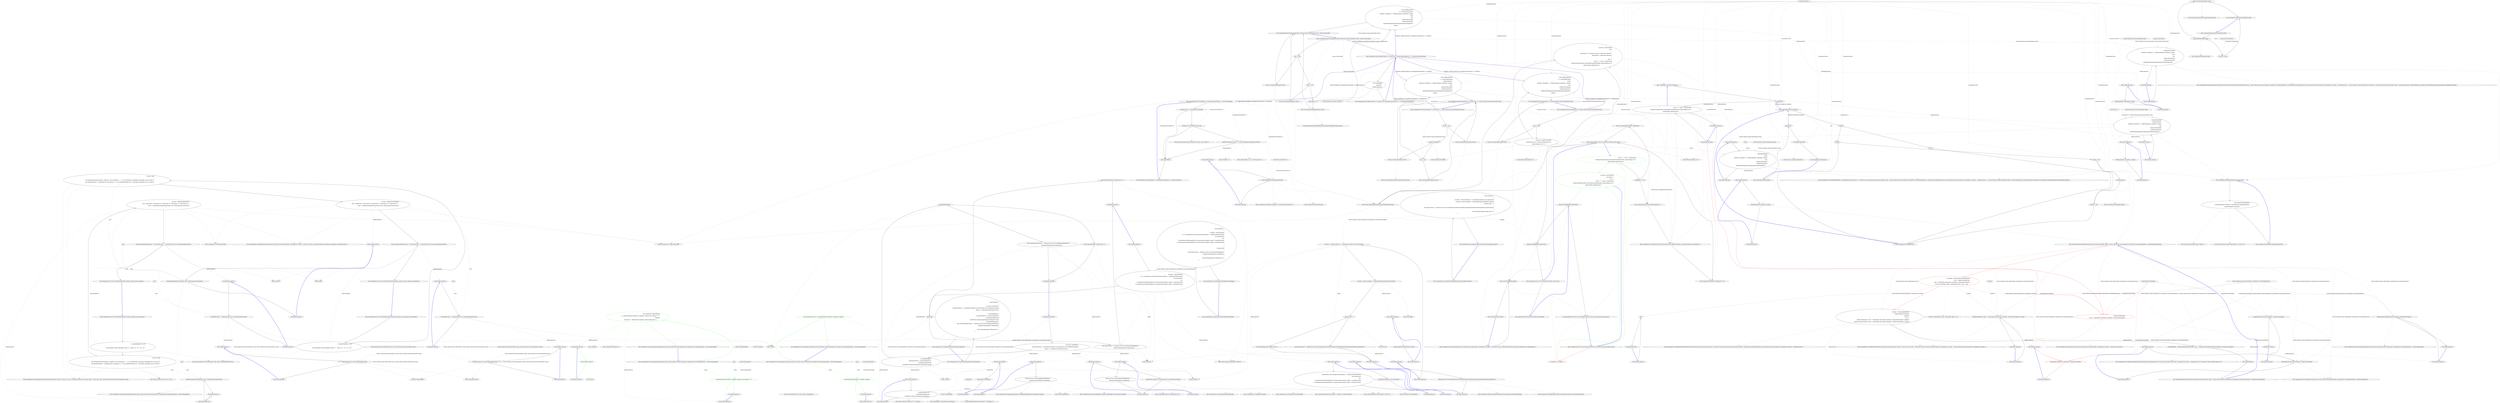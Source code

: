 digraph  {
n42 [label=specs, span=""];
n43 [label=result, span=""];
n44 [label="System.Collections.Generic.KeyValuePair<string, System.Collections.Generic.IEnumerable<string>>", span=""];
n45 [label=specs, span=""];
n46 [label=result, span=""];
n47 [label="System.Collections.Generic.KeyValuePair<string, System.Collections.Generic.IEnumerable<string>>", span=""];
n0 [label="Entry CommandLine.Tests.Unit.Core.TokenPartitionerTests.Partition_sequence_returns_sequence()", span="13-13", cluster="CommandLine.Tests.Unit.Core.TokenPartitionerTests.Partition_sequence_returns_sequence()"];
n1 [label="var expectedSequence = new[]\r\n                {\r\n                    new KeyValuePair<string, IEnumerable<string>>(''i'', new[] {''10'', ''20'', ''30'', ''40''}) \r\n                }", span="16-19", cluster="CommandLine.Tests.Unit.Core.TokenPartitionerTests.Partition_sequence_returns_sequence()"];
n2 [label="var specs =new[]\r\n                {\r\n                    new OptionSpecification(string.Empty, ''stringvalue'', false, string.Empty, -1, -1, '\0', null, typeof(string), string.Empty, string.Empty, new List<string>()),\r\n                    new OptionSpecification(''i'', string.Empty, false, string.Empty, 3, 4, '\0', null, typeof(IEnumerable<int>), string.Empty, string.Empty, new List<string>())\r\n                }", span="20-24", cluster="CommandLine.Tests.Unit.Core.TokenPartitionerTests.Partition_sequence_returns_sequence()"];
n6 [label="Entry System.Collections.Generic.KeyValuePair<TKey, TValue>.KeyValuePair(TKey, TValue)", span="0-0", cluster="System.Collections.Generic.KeyValuePair<TKey, TValue>.KeyValuePair(TKey, TValue)"];
n4 [label="Assert.True(expectedSequence.All(a => result.Options.Any(r => a.Key.Equals(r.Key) && a.Value.SequenceEqual(r.Value))))", span="33-33", cluster="CommandLine.Tests.Unit.Core.TokenPartitionerTests.Partition_sequence_returns_sequence()"];
n3 [label="var result = TokenPartitioner.Partition(\r\n                new[] { Token.Name(''i''), Token.Value(''10''), Token.Value(''20''), Token.Value(''30''), Token.Value(''40'') },\r\n                name => TypeLookup.FindTypeDescriptor(name, specs, StringComparer.InvariantCulture)\r\n                )", span="27-30", cluster="CommandLine.Tests.Unit.Core.TokenPartitionerTests.Partition_sequence_returns_sequence()"];
n7 [label="Entry CommandLine.Core.OptionSpecification.OptionSpecification(string, string, bool, string, int, int, char, CommandLine.Infrastructure.Maybe<object>, System.Type, string, string, System.Collections.Generic.IEnumerable<string>)", span="17-17", cluster="CommandLine.Core.OptionSpecification.OptionSpecification(string, string, bool, string, int, int, char, CommandLine.Infrastructure.Maybe<object>, System.Type, string, string, System.Collections.Generic.IEnumerable<string>)"];
n8 [label="Entry System.Collections.Generic.List<T>.List()", span="0-0", cluster="System.Collections.Generic.List<T>.List()"];
n15 [label="TypeLookup.FindTypeDescriptor(name, specs, StringComparer.InvariantCulture)", span="29-29", cluster="lambda expression"];
n9 [label="Entry CommandLine.Core.Token.Name(string)", span="19-19", cluster="CommandLine.Core.Token.Name(string)"];
n10 [label="Entry CommandLine.Core.Token.Value(string)", span="24-24", cluster="CommandLine.Core.Token.Value(string)"];
n11 [label="Entry CommandLine.Core.TokenPartitioner.Partition(System.Collections.Generic.IEnumerable<CommandLine.Core.Token>, System.Func<string, CommandLine.Infrastructure.Maybe<CommandLine.Core.TypeDescriptor>>)", span="12-12", cluster="CommandLine.Core.TokenPartitioner.Partition(System.Collections.Generic.IEnumerable<CommandLine.Core.Token>, System.Func<string, CommandLine.Infrastructure.Maybe<CommandLine.Core.TypeDescriptor>>)"];
n14 [label="Entry lambda expression", span="29-29", cluster="lambda expression"];
n19 [label="result.Options.Any(r => a.Key.Equals(r.Key) && a.Value.SequenceEqual(r.Value))", span="33-33", cluster="lambda expression"];
n5 [label="Exit CommandLine.Tests.Unit.Core.TokenPartitionerTests.Partition_sequence_returns_sequence()", span="13-13", cluster="CommandLine.Tests.Unit.Core.TokenPartitionerTests.Partition_sequence_returns_sequence()"];
n12 [label="Entry Unk.All", span="", cluster="Unk.All"];
n13 [label="Entry Unk.True", span="", cluster="Unk.True"];
n18 [label="Entry lambda expression", span="33-33", cluster="lambda expression"];
n16 [label="Exit lambda expression", span="29-29", cluster="lambda expression"];
n17 [label="Entry CommandLine.Core.TypeLookup.FindTypeDescriptor(string, System.Collections.Generic.IEnumerable<CommandLine.Core.OptionSpecification>, System.StringComparer)", span="11-11", cluster="CommandLine.Core.TypeLookup.FindTypeDescriptor(string, System.Collections.Generic.IEnumerable<CommandLine.Core.OptionSpecification>, System.StringComparer)"];
n20 [label="Exit lambda expression", span="33-33", cluster="lambda expression"];
n21 [label="Entry Unk.Any", span="", cluster="Unk.Any"];
n22 [label="Entry lambda expression", span="33-33", cluster="lambda expression"];
n23 [label="a.Key.Equals(r.Key) && a.Value.SequenceEqual(r.Value)", span="33-33", cluster="lambda expression"];
n24 [label="Exit lambda expression", span="33-33", cluster="lambda expression"];
n25 [label="Entry string.Equals(string)", span="0-0", cluster="string.Equals(string)"];
n26 [label="Entry Unk.SequenceEqual", span="", cluster="Unk.SequenceEqual"];
n27 [label="Entry CommandLine.Tests.Unit.Core.TokenPartitionerTests.Partition_sequence_returns_sequence_with_duplicates()", span="39-39", cluster="CommandLine.Tests.Unit.Core.TokenPartitionerTests.Partition_sequence_returns_sequence_with_duplicates()"];
n28 [label="var expectedSequence = new[]\r\n                {\r\n                    new KeyValuePair<string, IEnumerable<string>>(''i'', new[] {''10'', ''10'', ''30'', ''40''}) \r\n                }", span="42-45", cluster="CommandLine.Tests.Unit.Core.TokenPartitionerTests.Partition_sequence_returns_sequence_with_duplicates()"];
n29 [label="var specs =new[]\r\n                {\r\n                    new OptionSpecification(string.Empty, ''stringvalue'', false, string.Empty, -1, -1, '\0', null, typeof(string), string.Empty, string.Empty, new List<string>()),\r\n                    new OptionSpecification(''i'', string.Empty, false, string.Empty, 3, 4, '\0', null, typeof(IEnumerable<int>), string.Empty, string.Empty, new List<string>())\r\n                }", span="46-50", cluster="CommandLine.Tests.Unit.Core.TokenPartitionerTests.Partition_sequence_returns_sequence_with_duplicates()"];
n31 [label="Assert.True(expectedSequence.All(a => result.Options.Any(r => a.Key.Equals(r.Key) && a.Value.SequenceEqual(r.Value))))", span="59-59", cluster="CommandLine.Tests.Unit.Core.TokenPartitionerTests.Partition_sequence_returns_sequence_with_duplicates()"];
n30 [label="var result = TokenPartitioner.Partition(\r\n                new[] { Token.Name(''i''), Token.Value(''10''), Token.Value(''10''), Token.Value(''30''), Token.Value(''40'') },\r\n                name => TypeLookup.FindTypeDescriptor(name, specs, StringComparer.InvariantCulture)\r\n                )", span="53-56", cluster="CommandLine.Tests.Unit.Core.TokenPartitionerTests.Partition_sequence_returns_sequence_with_duplicates()"];
n34 [label="TypeLookup.FindTypeDescriptor(name, specs, StringComparer.InvariantCulture)", span="55-55", cluster="lambda expression"];
n33 [label="Entry lambda expression", span="55-55", cluster="lambda expression"];
n37 [label="result.Options.Any(r => a.Key.Equals(r.Key) && a.Value.SequenceEqual(r.Value))", span="59-59", cluster="lambda expression"];
n32 [label="Exit CommandLine.Tests.Unit.Core.TokenPartitionerTests.Partition_sequence_returns_sequence_with_duplicates()", span="39-39", cluster="CommandLine.Tests.Unit.Core.TokenPartitionerTests.Partition_sequence_returns_sequence_with_duplicates()"];
n36 [label="Entry lambda expression", span="59-59", cluster="lambda expression"];
n35 [label="Exit lambda expression", span="55-55", cluster="lambda expression"];
n38 [label="Exit lambda expression", span="59-59", cluster="lambda expression"];
n39 [label="Entry lambda expression", span="59-59", cluster="lambda expression"];
n40 [label="a.Key.Equals(r.Key) && a.Value.SequenceEqual(r.Value)", span="59-59", cluster="lambda expression"];
n41 [label="Exit lambda expression", span="59-59", cluster="lambda expression"];
m0_11 [label="Entry Unk.SingleOrDefault", span="", cluster="Unk.SingleOrDefault", file="NameLookup.cs"];
m0_0 [label="Entry CommandLine.Core.NameLookup.Contains(string, System.Collections.Generic.IEnumerable<CommandLine.Core.OptionSpecification>, System.StringComparer)", span="11-11", cluster="CommandLine.Core.NameLookup.Contains(string, System.Collections.Generic.IEnumerable<CommandLine.Core.OptionSpecification>, System.StringComparer)", file="NameLookup.cs"];
m0_1 [label="return specifications.Any(a => name.MatchName(a.ShortName, a.LongName, comparer));", span="13-13", cluster="CommandLine.Core.NameLookup.Contains(string, System.Collections.Generic.IEnumerable<CommandLine.Core.OptionSpecification>, System.StringComparer)", color=green, community=0, file="NameLookup.cs"];
m0_2 [label="Exit CommandLine.Core.NameLookup.Contains(string, System.Collections.Generic.IEnumerable<CommandLine.Core.OptionSpecification>, System.StringComparer)", span="11-11", cluster="CommandLine.Core.NameLookup.Contains(string, System.Collections.Generic.IEnumerable<CommandLine.Core.OptionSpecification>, System.StringComparer)", file="NameLookup.cs"];
m0_7 [label="Entry string.MatchName(string, string, System.StringComparer)", span="8-8", cluster="string.MatchName(string, string, System.StringComparer)", file="NameLookup.cs"];
m0_12 [label="Entry Unk.ToMaybe", span="", cluster="Unk.ToMaybe", file="NameLookup.cs"];
m0_21 [label="Entry Unk.Just", span="", cluster="Unk.Just", file="NameLookup.cs"];
m0_18 [label="Entry lambda expression", span="22-22", cluster="lambda expression", file="NameLookup.cs"];
m0_4 [label="Entry lambda expression", span="13-13", cluster="lambda expression", file="NameLookup.cs"];
m0_5 [label="name.MatchName(a.ShortName, a.LongName, comparer)", span="13-13", cluster="lambda expression", color=green, community=0, file="NameLookup.cs"];
m0_6 [label="Exit lambda expression", span="13-13", cluster="lambda expression", file="NameLookup.cs"];
m0_15 [label="Entry lambda expression", span="20-20", cluster="lambda expression", file="NameLookup.cs"];
m0_16 [label="name.MatchName(a.ShortName, a.LongName, comparer) && a.Separator != '\0'", span="20-20", cluster="lambda expression", color=green, community=0, file="NameLookup.cs"];
m0_17 [label="Exit lambda expression", span="20-20", cluster="lambda expression", file="NameLookup.cs"];
m0_19 [label="Maybe.Just(spec.Separator)", span="22-22", cluster="lambda expression", color=green, community=0, file="NameLookup.cs"];
m0_20 [label="Exit lambda expression", span="22-22", cluster="lambda expression", file="NameLookup.cs"];
m0_14 [label="Entry Unk.Return", span="", cluster="Unk.Return", file="NameLookup.cs"];
m0_13 [label="Entry CSharpx.Maybe.Nothing<T>()", span="116-116", cluster="CSharpx.Maybe.Nothing<T>()", file="NameLookup.cs"];
m0_8 [label="Entry CommandLine.Core.NameLookup.HavingSeparator(string, System.Collections.Generic.IEnumerable<CommandLine.Core.OptionSpecification>, System.StringComparer)", span="16-16", cluster="CommandLine.Core.NameLookup.HavingSeparator(string, System.Collections.Generic.IEnumerable<CommandLine.Core.OptionSpecification>, System.StringComparer)", file="NameLookup.cs"];
m0_9 [label="return specifications.SingleOrDefault(\r\n                a => name.MatchName(a.ShortName, a.LongName, comparer) && a.Separator != '\0')\r\n                .ToMaybe()\r\n                .Return(spec => Maybe.Just(spec.Separator), Maybe.Nothing<char>());", span="19-22", cluster="CommandLine.Core.NameLookup.HavingSeparator(string, System.Collections.Generic.IEnumerable<CommandLine.Core.OptionSpecification>, System.StringComparer)", color=green, community=0, file="NameLookup.cs"];
m0_10 [label="Exit CommandLine.Core.NameLookup.HavingSeparator(string, System.Collections.Generic.IEnumerable<CommandLine.Core.OptionSpecification>, System.StringComparer)", span="16-16", cluster="CommandLine.Core.NameLookup.HavingSeparator(string, System.Collections.Generic.IEnumerable<CommandLine.Core.OptionSpecification>, System.StringComparer)", file="NameLookup.cs"];
m0_22 [label=string, span="", file="NameLookup.cs"];
m0_23 [label="System.StringComparer", span="", file="NameLookup.cs"];
m0_24 [label=string, span="", file="NameLookup.cs"];
m0_25 [label="System.StringComparer", span="", file="NameLookup.cs"];
m1_10 [label="throw new ArgumentNullException(''configuration'');", span="39-39", cluster="CommandLine.Parser.Parser(System.Action<CommandLine.ParserSettings>)", file="Parser.cs"];
m1_8 [label="new[] { ''x'', ''switch'' }.Contains(name)\r\n                        ? Maybe.Just(TypeDescriptor.Create(TypeDescriptorKind.Boolean, Maybe.Nothing<int>()))\r\n                        : Maybe.Nothing<TypeDescriptor>()", span="20-22", cluster="lambda expression", file="Parser.cs", color=green, community=0];
m1_9 [label="configuration == null", span="39-39", cluster="CommandLine.Parser.Parser(System.Action<CommandLine.ParserSettings>)", file="Parser.cs"];
m1_12 [label="Entry CommandLine.Core.TypeDescriptor.Create(CommandLine.Core.TypeDescriptorKind, CommandLine.Infrastructure.Maybe<int>)", span="36-36", cluster="CommandLine.Core.TypeDescriptor.Create(CommandLine.Core.TypeDescriptorKind, CommandLine.Infrastructure.Maybe<int>)", file="Parser.cs"];
m1_11 [label="Entry CommandLine.Infrastructure.Maybe.Nothing<T>()", span="66-66", cluster="CommandLine.Infrastructure.Maybe.Nothing<T>()", file="Parser.cs"];
m1_13 [label="Entry CommandLine.Infrastructure.Maybe.Just<T>(T)", span="71-71", cluster="CommandLine.Infrastructure.Maybe.Just<T>(T)", file="Parser.cs"];
m1_14 [label="Entry CommandLine.Tests.Unit.Core.SwitchTests.Partition_switch_values()", span="28-28", cluster="CommandLine.Tests.Unit.Core.SwitchTests.Partition_switch_values()", file="Parser.cs"];
m1_37 [label="Entry CommandLine.Parser.HandleUnknownArguments(bool)", span="198-198", cluster="CommandLine.Parser.HandleUnknownArguments(bool)", file="Parser.cs"];
m1_118 [label="return ignoreUnknownArguments\r\n                ? Enumerable.Empty<ErrorType>().Concat(ErrorType.UnknownOptionError)\r\n                : Enumerable.Empty<ErrorType>();", span="200-202", cluster="CommandLine.Parser.HandleUnknownArguments(bool)", file="Parser.cs"];
m1_119 [label="Exit CommandLine.Parser.HandleUnknownArguments(bool)", span="198-198", cluster="CommandLine.Parser.HandleUnknownArguments(bool)", file="Parser.cs"];
m1_87 [label="Entry CommandLine.Core.Tokenizer.PreprocessDashDash(System.Collections.Generic.IEnumerable<string>, System.Func<System.Collections.Generic.IEnumerable<string>, RailwaySharp.ErrorHandling.Result<System.Collections.Generic.IEnumerable<CommandLine.Core.Token>, CommandLine.Error>>)", span="44-44", cluster="CommandLine.Core.Tokenizer.PreprocessDashDash(System.Collections.Generic.IEnumerable<string>, System.Func<System.Collections.Generic.IEnumerable<string>, RailwaySharp.ErrorHandling.Result<System.Collections.Generic.IEnumerable<CommandLine.Core.Token>, CommandLine.Error>>)", file="Parser.cs"];
m1_93 [label="Entry CommandLine.Core.Tokenizer.Normalize(System.Collections.Generic.IEnumerable<CommandLine.Core.Token>, System.Func<string, bool>)", span="78-78", cluster="CommandLine.Core.Tokenizer.Normalize(System.Collections.Generic.IEnumerable<CommandLine.Core.Token>, System.Func<string, bool>)", file="Parser.cs"];
m1_20 [label="Entry CommandLine.Core.Token.Value(string)", span="24-24", cluster="CommandLine.Core.Token.Value(string)", file="Parser.cs"];
m1_21 [label="Dispose(false)", span="57-57", cluster="CommandLine.Parser.~Parser()", file="Parser.cs"];
m1_22 [label="new[] { ''x'', ''switch'' }.Contains(name)\r\n                        ? Maybe.Just(TypeDescriptor.Create(TypeDescriptorKind.Boolean, Maybe.Nothing<int>()))\r\n                        : Maybe.Nothing<TypeDescriptor>()", span="39-41", cluster="lambda expression", file="Parser.cs"];
m1_86 [label="Entry Func<IEnumerable<Token>, IEnumerable<Token>>.cstr", span="", cluster="Func<IEnumerable<Token>, IEnumerable<Token>>.cstr", file="Parser.cs"];
m1_38 [label="Entry CommandLine.Core.InstanceBuilder.Build<T>(CSharpx.Maybe<System.Func<T>>, System.Func<System.Collections.Generic.IEnumerable<string>, System.Collections.Generic.IEnumerable<CommandLine.Core.OptionSpecification>, RailwaySharp.ErrorHandling.Result<System.Collections.Generic.IEnumerable<CommandLine.Core.Token>, CommandLine.Error>>, System.Collections.Generic.IEnumerable<string>, System.StringComparer, System.Globalization.CultureInfo, System.Collections.Generic.IEnumerable<CommandLine.ErrorType>)", span="37-37", cluster="CommandLine.Core.InstanceBuilder.Build<T>(CSharpx.Maybe<System.Func<T>>, System.Func<System.Collections.Generic.IEnumerable<string>, System.Collections.Generic.IEnumerable<CommandLine.Core.OptionSpecification>, RailwaySharp.ErrorHandling.Result<System.Collections.Generic.IEnumerable<CommandLine.Core.Token>, CommandLine.Error>>, System.Collections.Generic.IEnumerable<string>, System.StringComparer, System.Globalization.CultureInfo, System.Collections.Generic.IEnumerable<CommandLine.ErrorType>)", file="Parser.cs"];
m1_89 [label="Entry CommandLine.Core.Tokenizer.ExplodeOptionList(RailwaySharp.ErrorHandling.Result<System.Collections.Generic.IEnumerable<CommandLine.Core.Token>, CommandLine.Error>, System.Func<string, CSharpx.Maybe<char>>)", span="57-57", cluster="CommandLine.Core.Tokenizer.ExplodeOptionList(RailwaySharp.ErrorHandling.Result<System.Collections.Generic.IEnumerable<CommandLine.Core.Token>, CommandLine.Error>, System.Func<string, CSharpx.Maybe<char>>)", file="Parser.cs"];
m1_16 [label="var result = Switch.Partition(\r\n                new []\r\n                    {\r\n                        Token.Name(''str''), Token.Value(''strvalue''), Token.Value(''freevalue''),\r\n                        Token.Name(''x''), Token.Value(''freevalue2'')\r\n                    },\r\n                name =>\r\n                    new[] { ''x'', ''switch'' }.Contains(name)\r\n                        ? Maybe.Just(TypeDescriptor.Create(TypeDescriptorKind.Boolean, Maybe.Nothing<int>()))\r\n                        : Maybe.Nothing<TypeDescriptor>())", span="32-41", cluster="CommandLine.Tests.Unit.Core.SwitchTests.Partition_switch_values()", file="Parser.cs"];
m1_59 [label="Entry CommandLine.Parser.ParseArguments(System.Collections.Generic.IEnumerable<string>, params System.Type[])", span="144-144", cluster="CommandLine.Parser.ParseArguments(System.Collections.Generic.IEnumerable<string>, params System.Type[])", file="Parser.cs"];
m1_60 [label="args == null", span="146-146", cluster="CommandLine.Parser.ParseArguments(System.Collections.Generic.IEnumerable<string>, params System.Type[])", file="Parser.cs"];
m1_62 [label="types == null", span="147-147", cluster="CommandLine.Parser.ParseArguments(System.Collections.Generic.IEnumerable<string>, params System.Type[])", file="Parser.cs"];
m1_64 [label="types.Length == 0", span="148-148", cluster="CommandLine.Parser.ParseArguments(System.Collections.Generic.IEnumerable<string>, params System.Type[])", file="Parser.cs"];
m1_66 [label="return MakeParserResult(\r\n                () => InstanceChooser.Choose(\r\n                    (arguments, optionSpecs) => Tokenize(arguments, optionSpecs, settings),\r\n                    types,\r\n                    args,\r\n                    settings.NameComparer,\r\n                    settings.ParsingCulture,\r\n                    HandleUnknownArguments(settings.IgnoreUnknownArguments)),\r\n                settings);", span="150-158", cluster="CommandLine.Parser.ParseArguments(System.Collections.Generic.IEnumerable<string>, params System.Type[])", file="Parser.cs"];
m1_61 [label="throw new ArgumentNullException(''args'');", span="146-146", cluster="CommandLine.Parser.ParseArguments(System.Collections.Generic.IEnumerable<string>, params System.Type[])", file="Parser.cs"];
m1_63 [label="throw new ArgumentNullException(''types'');", span="147-147", cluster="CommandLine.Parser.ParseArguments(System.Collections.Generic.IEnumerable<string>, params System.Type[])", file="Parser.cs"];
m1_65 [label="throw new ArgumentOutOfRangeException(''types'');", span="148-148", cluster="CommandLine.Parser.ParseArguments(System.Collections.Generic.IEnumerable<string>, params System.Type[])", file="Parser.cs"];
m1_67 [label="Exit CommandLine.Parser.ParseArguments(System.Collections.Generic.IEnumerable<string>, params System.Type[])", span="144-144", cluster="CommandLine.Parser.ParseArguments(System.Collections.Generic.IEnumerable<string>, params System.Type[])", file="Parser.cs"];
m1_3 [label="expected.ShouldAllBeEquivalentTo(result)", span="24-24", cluster="CommandLine.Tests.Unit.Core.SwitchTests.Partition_switch_values_from_empty_token_sequence()", file="Parser.cs"];
m1_17 [label="expected.ShouldAllBeEquivalentTo(result)", span="43-43", cluster="CommandLine.Tests.Unit.Core.SwitchTests.Partition_switch_values()", file="Parser.cs"];
m1_18 [label="Exit CommandLine.Tests.Unit.Core.SwitchTests.Partition_switch_values()", span="28-28", cluster="CommandLine.Tests.Unit.Core.SwitchTests.Partition_switch_values()", file="Parser.cs"];
m1_19 [label="Exit CommandLine.Parser.Parser(CommandLine.ParserSettings)", span="46-46", cluster="CommandLine.Parser.Parser(CommandLine.ParserSettings)", file="Parser.cs"];
m1_68 [label="Entry System.ArgumentOutOfRangeException.ArgumentOutOfRangeException(string)", span="0-0", cluster="System.ArgumentOutOfRangeException.ArgumentOutOfRangeException(string)", file="Parser.cs"];
m1_43 [label="Entry CommandLine.Parser.ParseArguments<T>(System.Func<T>, System.Collections.Generic.IEnumerable<string>)", span="114-114", cluster="CommandLine.Parser.ParseArguments<T>(System.Func<T>, System.Collections.Generic.IEnumerable<string>)", file="Parser.cs"];
m1_44 [label="factory == null", span="117-117", cluster="CommandLine.Parser.ParseArguments<T>(System.Func<T>, System.Collections.Generic.IEnumerable<string>)", file="Parser.cs"];
m1_48 [label="args == null", span="119-119", cluster="CommandLine.Parser.ParseArguments<T>(System.Func<T>, System.Collections.Generic.IEnumerable<string>)", file="Parser.cs"];
m1_50 [label="return MakeParserResult(\r\n                () => InstanceBuilder.Build(\r\n                    Maybe.Just(factory),\r\n                    (arguments, optionSpecs) => Tokenize(arguments, optionSpecs, settings),\r\n                    args,\r\n                    settings.NameComparer,\r\n                    settings.ParsingCulture,\r\n                    HandleUnknownArguments(settings.IgnoreUnknownArguments)),\r\n                settings);", span="121-129", cluster="CommandLine.Parser.ParseArguments<T>(System.Func<T>, System.Collections.Generic.IEnumerable<string>)", file="Parser.cs"];
m1_45 [label="throw new ArgumentNullException(''factory'');", span="117-117", cluster="CommandLine.Parser.ParseArguments<T>(System.Func<T>, System.Collections.Generic.IEnumerable<string>)", file="Parser.cs"];
m1_46 [label="!typeof(T).IsMutable()", span="118-118", cluster="CommandLine.Parser.ParseArguments<T>(System.Func<T>, System.Collections.Generic.IEnumerable<string>)", file="Parser.cs"];
m1_47 [label="throw new ArgumentException(''factory'');", span="118-118", cluster="CommandLine.Parser.ParseArguments<T>(System.Func<T>, System.Collections.Generic.IEnumerable<string>)", file="Parser.cs"];
m1_49 [label="throw new ArgumentNullException(''args'');", span="119-119", cluster="CommandLine.Parser.ParseArguments<T>(System.Func<T>, System.Collections.Generic.IEnumerable<string>)", file="Parser.cs"];
m1_51 [label="Exit CommandLine.Parser.ParseArguments<T>(System.Func<T>, System.Collections.Generic.IEnumerable<string>)", span="114-114", cluster="CommandLine.Parser.ParseArguments<T>(System.Func<T>, System.Collections.Generic.IEnumerable<string>)", file="Parser.cs"];
m1_113 [label="Entry CommandLine.Core.NameLookup.HavingSeparator(string, System.Collections.Generic.IEnumerable<CommandLine.Core.OptionSpecification>, System.StringComparer)", span="16-16", cluster="CommandLine.Core.NameLookup.HavingSeparator(string, System.Collections.Generic.IEnumerable<CommandLine.Core.OptionSpecification>, System.StringComparer)", file="Parser.cs"];
m1_52 [label="Entry System.ArgumentException.ArgumentException(string)", span="0-0", cluster="System.ArgumentException.ArgumentException(string)", file="Parser.cs"];
m1_88 [label="Entry CommandLine.Core.Tokenizer.Tokenize(System.Collections.Generic.IEnumerable<string>, System.Func<string, bool>, System.Func<System.Collections.Generic.IEnumerable<CommandLine.Core.Token>, System.Collections.Generic.IEnumerable<CommandLine.Core.Token>>)", span="20-20", cluster="CommandLine.Core.Tokenizer.Tokenize(System.Collections.Generic.IEnumerable<string>, System.Func<string, bool>, System.Func<System.Collections.Generic.IEnumerable<CommandLine.Core.Token>, System.Collections.Generic.IEnumerable<CommandLine.Core.Token>>)", file="Parser.cs"];
m1_120 [label="Entry System.Linq.Enumerable.Empty<TResult>()", span="0-0", cluster="System.Linq.Enumerable.Empty<TResult>()", file="Parser.cs"];
m1_4 [label="Exit CommandLine.Tests.Unit.Core.SwitchTests.Partition_switch_values_from_empty_token_sequence()", span="13-13", cluster="CommandLine.Tests.Unit.Core.SwitchTests.Partition_switch_values_from_empty_token_sequence()", file="Parser.cs"];
m1_97 [label="Entry CommandLine.Core.NameLookup.Contains(string, System.Collections.Generic.IEnumerable<CommandLine.Core.OptionSpecification>, System.StringComparer)", span="11-11", cluster="CommandLine.Core.NameLookup.Contains(string, System.Collections.Generic.IEnumerable<CommandLine.Core.OptionSpecification>, System.StringComparer)", file="Parser.cs"];
m1_5 [label="Entry CommandLine.Core.Switch.Partition(System.Collections.Generic.IEnumerable<CommandLine.Core.Token>, System.Func<string, CommandLine.Infrastructure.Maybe<CommandLine.Core.TypeDescriptor>>)", span="11-11", cluster="CommandLine.Core.Switch.Partition(System.Collections.Generic.IEnumerable<CommandLine.Core.Token>, System.Func<string, CommandLine.Infrastructure.Maybe<CommandLine.Core.TypeDescriptor>>)", file="Parser.cs"];
m1_6 [label="Entry Unk.ShouldAllBeEquivalentTo", span="", cluster="Unk.ShouldAllBeEquivalentTo", file="Parser.cs"];
m1_7 [label="Exit CommandLine.Parser.Parser()", span="26-26", cluster="CommandLine.Parser.Parser()", file="Parser.cs"];
m1_31 [label="Entry CSharpx.Maybe.Just<T>(T)", span="124-124", cluster="CSharpx.Maybe.Just<T>(T)", file="Parser.cs"];
m1_116 [label="Entry System.Func<TResult>.Invoke()", span="0-0", cluster="System.Func<TResult>.Invoke()", file="Parser.cs"];
m1_117 [label="Entry CommandLine.Parser.DisplayHelp<T>(CommandLine.ParserResult<T>, System.IO.TextWriter)", span="205-205", cluster="CommandLine.Parser.DisplayHelp<T>(CommandLine.ParserResult<T>, System.IO.TextWriter)", file="Parser.cs"];
m1_122 [label="parserResult.Tag == ParserResultType.NotParsed", span="207-207", cluster="CommandLine.Parser.DisplayHelp<T>(CommandLine.ParserResult<T>, System.IO.TextWriter)", file="Parser.cs"];
m1_123 [label="((NotParsed<T>)parserResult).Errors.Any()", span="209-209", cluster="CommandLine.Parser.DisplayHelp<T>(CommandLine.ParserResult<T>, System.IO.TextWriter)", file="Parser.cs"];
m1_124 [label="helpWriter.ToMaybe().Do(writer => writer.Write(HelpText.AutoBuild(parserResult)))", span="211-211", cluster="CommandLine.Parser.DisplayHelp<T>(CommandLine.ParserResult<T>, System.IO.TextWriter)", file="Parser.cs"];
m1_125 [label="return parserResult;", span="215-215", cluster="CommandLine.Parser.DisplayHelp<T>(CommandLine.ParserResult<T>, System.IO.TextWriter)", file="Parser.cs"];
m1_126 [label="Exit CommandLine.Parser.DisplayHelp<T>(CommandLine.ParserResult<T>, System.IO.TextWriter)", span="205-205", cluster="CommandLine.Parser.DisplayHelp<T>(CommandLine.ParserResult<T>, System.IO.TextWriter)", file="Parser.cs"];
m1_130 [label="Entry lambda expression", span="211-211", cluster="lambda expression", file="Parser.cs"];
m1_0 [label="Entry CommandLine.Tests.Unit.Core.SwitchTests.Partition_switch_values_from_empty_token_sequence()", span="13-13", cluster="CommandLine.Tests.Unit.Core.SwitchTests.Partition_switch_values_from_empty_token_sequence()", file="Parser.cs"];
m1_1 [label="var expected = new Token[] { }", span="15-15", cluster="CommandLine.Tests.Unit.Core.SwitchTests.Partition_switch_values_from_empty_token_sequence()", color=red, community=0, file="Parser.cs"];
m1_2 [label="var result = Switch.Partition(\r\n                new Token[] { },\r\n                name =>\r\n                    new[] { ''x'', ''switch'' }.Contains(name)\r\n                        ? Maybe.Just(TypeDescriptor.Create(TypeDescriptorKind.Boolean, Maybe.Nothing<int>()))\r\n                        : Maybe.Nothing<TypeDescriptor>())", span="17-22", cluster="CommandLine.Tests.Unit.Core.SwitchTests.Partition_switch_values_from_empty_token_sequence()", file="Parser.cs", color=green, community=0];
m1_35 [label="InstanceBuilder.Build(\r\n                    factory,\r\n                    (arguments, optionSpecs) => Tokenize(arguments, optionSpecs, settings),\r\n                    args,\r\n                    settings.NameComparer,\r\n                    settings.ParsingCulture,\r\n                    HandleUnknownArguments(settings.IgnoreUnknownArguments))", span="94-100", cluster="lambda expression", file="Parser.cs"];
m1_34 [label="Entry lambda expression", span="94-100", cluster="lambda expression", file="Parser.cs"];
m1_36 [label="Exit lambda expression", span="94-100", cluster="lambda expression", file="Parser.cs"];
m1_39 [label="Entry lambda expression", span="96-96", cluster="lambda expression", file="Parser.cs"];
m1_40 [label="Tokenize(arguments, optionSpecs, settings)", span="96-96", cluster="lambda expression", file="Parser.cs"];
m1_41 [label="Exit lambda expression", span="96-96", cluster="lambda expression", file="Parser.cs"];
m1_54 [label="InstanceBuilder.Build(\r\n                    Maybe.Just(factory),\r\n                    (arguments, optionSpecs) => Tokenize(arguments, optionSpecs, settings),\r\n                    args,\r\n                    settings.NameComparer,\r\n                    settings.ParsingCulture,\r\n                    HandleUnknownArguments(settings.IgnoreUnknownArguments))", span="122-128", cluster="lambda expression", file="Parser.cs"];
m1_53 [label="Entry lambda expression", span="122-128", cluster="lambda expression", file="Parser.cs"];
m1_55 [label="Exit lambda expression", span="122-128", cluster="lambda expression", file="Parser.cs"];
m1_56 [label="Entry lambda expression", span="124-124", cluster="lambda expression", file="Parser.cs"];
m1_57 [label="Tokenize(arguments, optionSpecs, settings)", span="124-124", cluster="lambda expression", file="Parser.cs"];
m1_58 [label="Exit lambda expression", span="124-124", cluster="lambda expression", file="Parser.cs"];
m1_70 [label="InstanceChooser.Choose(\r\n                    (arguments, optionSpecs) => Tokenize(arguments, optionSpecs, settings),\r\n                    types,\r\n                    args,\r\n                    settings.NameComparer,\r\n                    settings.ParsingCulture,\r\n                    HandleUnknownArguments(settings.IgnoreUnknownArguments))", span="151-157", cluster="lambda expression", file="Parser.cs"];
m1_69 [label="Entry lambda expression", span="151-157", cluster="lambda expression", file="Parser.cs"];
m1_71 [label="Exit lambda expression", span="151-157", cluster="lambda expression", file="Parser.cs"];
m1_73 [label="Entry lambda expression", span="152-152", cluster="lambda expression", file="Parser.cs"];
m1_74 [label="Tokenize(arguments, optionSpecs, settings)", span="152-152", cluster="lambda expression", file="Parser.cs"];
m1_75 [label="Exit lambda expression", span="152-152", cluster="lambda expression", file="Parser.cs"];
m1_91 [label="Tokenizer.Normalize(toks,\r\n                    name => NameLookup.Contains(name, optionSpecs, settings.NameComparer))", span="177-178", cluster="lambda expression", color=red, community=0, file="Parser.cs"];
m1_95 [label="NameLookup.Contains(name, optionSpecs, settings.NameComparer)", span="178-178", cluster="lambda expression", color=red, community=0, file="Parser.cs"];
m1_102 [label="Tokenizer.Tokenize(args, name => NameLookup.Contains(name, optionSpecs, settings.NameComparer), normalize)", span="185-185", cluster="lambda expression", file="Parser.cs"];
m1_105 [label="NameLookup.Contains(name, optionSpecs, settings.NameComparer)", span="185-185", cluster="lambda expression", file="Parser.cs"];
m1_108 [label="NameLookup.Contains(name, optionSpecs, settings.NameComparer)", span="186-186", cluster="lambda expression", file="Parser.cs"];
m1_111 [label="NameLookup.HavingSeparator(name, optionSpecs, settings.NameComparer)", span="187-187", cluster="lambda expression", file="Parser.cs"];
m1_99 [label=toks, span="179-179", cluster="lambda expression", file="Parser.cs"];
m1_101 [label="Entry lambda expression", span="184-185", cluster="lambda expression", file="Parser.cs"];
m1_107 [label="Entry lambda expression", span="186-186", cluster="lambda expression", file="Parser.cs"];
m1_110 [label="Entry lambda expression", span="187-187", cluster="lambda expression", file="Parser.cs"];
m1_90 [label="Entry lambda expression", span="177-178", cluster="lambda expression", file="Parser.cs"];
m1_92 [label="Exit lambda expression", span="177-178", cluster="lambda expression", file="Parser.cs"];
m1_94 [label="Entry lambda expression", span="178-178", cluster="lambda expression", file="Parser.cs"];
m1_96 [label="Exit lambda expression", span="178-178", cluster="lambda expression", file="Parser.cs"];
m1_98 [label="Entry lambda expression", span="179-179", cluster="lambda expression", file="Parser.cs"];
m1_100 [label="Exit lambda expression", span="179-179", cluster="lambda expression", file="Parser.cs"];
m1_103 [label="Exit lambda expression", span="184-185", cluster="lambda expression", file="Parser.cs"];
m1_104 [label="Entry lambda expression", span="185-185", cluster="lambda expression", file="Parser.cs"];
m1_106 [label="Exit lambda expression", span="185-185", cluster="lambda expression", file="Parser.cs"];
m1_109 [label="Exit lambda expression", span="186-186", cluster="lambda expression", file="Parser.cs"];
m1_112 [label="Exit lambda expression", span="187-187", cluster="lambda expression", file="Parser.cs"];
m1_131 [label="writer.Write(HelpText.AutoBuild(parserResult))", span="211-211", cluster="lambda expression", file="Parser.cs"];
m1_132 [label="Exit lambda expression", span="211-211", cluster="lambda expression", file="Parser.cs"];
m1_127 [label="Entry System.Collections.Generic.IEnumerable<TSource>.Any<TSource>()", span="0-0", cluster="System.Collections.Generic.IEnumerable<TSource>.Any<TSource>()", file="Parser.cs"];
m1_128 [label="Entry T.ToMaybe<T>()", span="249-249", cluster="T.ToMaybe<T>()", file="Parser.cs"];
m1_121 [label="Entry System.Collections.Generic.IEnumerable<T>.Concat<T>(T)", span="94-94", cluster="System.Collections.Generic.IEnumerable<T>.Concat<T>(T)", file="Parser.cs"];
m1_129 [label="Entry CSharpx.Maybe<T>.Do<T>(System.Action<T>)", span="300-300", cluster="CSharpx.Maybe<T>.Do<T>(System.Action<T>)", file="Parser.cs"];
m1_133 [label="Entry CommandLine.Text.HelpText.AutoBuild<T>(CommandLine.ParserResult<T>)", span="260-260", cluster="CommandLine.Text.HelpText.AutoBuild<T>(CommandLine.ParserResult<T>)", file="Parser.cs"];
m1_15 [label="Entry System.ArgumentNullException.ArgumentNullException(string)", span="0-0", cluster="System.ArgumentNullException.ArgumentNullException(string)", file="Parser.cs"];
m1_80 [label="Entry System.GC.SuppressFinalize(object)", span="0-0", cluster="System.GC.SuppressFinalize(object)", file="Parser.cs"];
m1_32 [label="Entry CSharpx.Maybe.Nothing<T>()", span="116-116", cluster="CSharpx.Maybe.Nothing<T>()", file="Parser.cs"];
m1_142 [label="Entry CommandLine.ParserSettings.Dispose()", span="119-119", cluster="CommandLine.ParserSettings.Dispose()", file="Parser.cs"];
m1_72 [label="Entry CommandLine.Core.InstanceChooser.Choose(System.Func<System.Collections.Generic.IEnumerable<string>, System.Collections.Generic.IEnumerable<CommandLine.Core.OptionSpecification>, RailwaySharp.ErrorHandling.Result<System.Collections.Generic.IEnumerable<CommandLine.Core.Token>, CommandLine.Error>>, System.Collections.Generic.IEnumerable<System.Type>, System.Collections.Generic.IEnumerable<string>, System.StringComparer, System.Globalization.CultureInfo, System.Collections.Generic.IEnumerable<CommandLine.ErrorType>)", span="35-35", cluster="CommandLine.Core.InstanceChooser.Choose(System.Func<System.Collections.Generic.IEnumerable<string>, System.Collections.Generic.IEnumerable<CommandLine.Core.OptionSpecification>, RailwaySharp.ErrorHandling.Result<System.Collections.Generic.IEnumerable<CommandLine.Core.Token>, CommandLine.Error>>, System.Collections.Generic.IEnumerable<System.Type>, System.Collections.Generic.IEnumerable<string>, System.StringComparer, System.Globalization.CultureInfo, System.Collections.Generic.IEnumerable<CommandLine.ErrorType>)", file="Parser.cs"];
m1_30 [label="Entry System.Type.IsMutable()", span="139-139", cluster="System.Type.IsMutable()", file="Parser.cs"];
m1_33 [label="Entry CommandLine.Parser.MakeParserResult<T>(System.Func<CommandLine.ParserResult<T>>, CommandLine.ParserSettings)", span="191-191", cluster="CommandLine.Parser.MakeParserResult<T>(System.Func<CommandLine.ParserResult<T>>, CommandLine.ParserSettings)", file="Parser.cs"];
m1_114 [label="return DisplayHelp(\r\n                parseFunc(),\r\n                settings.HelpWriter);", span="193-195", cluster="CommandLine.Parser.MakeParserResult<T>(System.Func<CommandLine.ParserResult<T>>, CommandLine.ParserSettings)", file="Parser.cs"];
m1_115 [label="Exit CommandLine.Parser.MakeParserResult<T>(System.Func<CommandLine.ParserResult<T>>, CommandLine.ParserSettings)", span="191-191", cluster="CommandLine.Parser.MakeParserResult<T>(System.Func<CommandLine.ParserResult<T>>, CommandLine.ParserSettings)", file="Parser.cs"];
m1_76 [label="Entry CommandLine.Parser.Dispose()", span="164-164", cluster="CommandLine.Parser.Dispose()", file="Parser.cs"];
m1_77 [label="Dispose(true)", span="166-166", cluster="CommandLine.Parser.Dispose()", file="Parser.cs"];
m1_78 [label="GC.SuppressFinalize(this)", span="168-168", cluster="CommandLine.Parser.Dispose()", file="Parser.cs"];
m1_79 [label="Exit CommandLine.Parser.Dispose()", span="164-164", cluster="CommandLine.Parser.Dispose()", file="Parser.cs"];
m1_24 [label="Entry CommandLine.Parser.ParseArguments<T>(System.Collections.Generic.IEnumerable<string>)", span="85-85", cluster="CommandLine.Parser.ParseArguments<T>(System.Collections.Generic.IEnumerable<string>)", file="Parser.cs"];
m1_25 [label="args == null", span="87-87", cluster="CommandLine.Parser.ParseArguments<T>(System.Collections.Generic.IEnumerable<string>)", file="Parser.cs"];
m1_28 [label="return MakeParserResult(\r\n                () => InstanceBuilder.Build(\r\n                    factory,\r\n                    (arguments, optionSpecs) => Tokenize(arguments, optionSpecs, settings),\r\n                    args,\r\n                    settings.NameComparer,\r\n                    settings.ParsingCulture,\r\n                    HandleUnknownArguments(settings.IgnoreUnknownArguments)),\r\n                settings);", span="93-101", cluster="CommandLine.Parser.ParseArguments<T>(System.Collections.Generic.IEnumerable<string>)", file="Parser.cs"];
m1_26 [label="throw new ArgumentNullException(''args'');", span="87-87", cluster="CommandLine.Parser.ParseArguments<T>(System.Collections.Generic.IEnumerable<string>)", file="Parser.cs"];
m1_27 [label="var factory = typeof(T).IsMutable()\r\n                ? Maybe.Just<Func<T>>(Activator.CreateInstance<T>)\r\n                : Maybe.Nothing<Func<T>>()", span="89-91", cluster="CommandLine.Parser.ParseArguments<T>(System.Collections.Generic.IEnumerable<string>)", file="Parser.cs"];
m1_29 [label="Exit CommandLine.Parser.ParseArguments<T>(System.Collections.Generic.IEnumerable<string>)", span="85-85", cluster="CommandLine.Parser.ParseArguments<T>(System.Collections.Generic.IEnumerable<string>)", file="Parser.cs"];
m1_42 [label="Entry CommandLine.Parser.Tokenize(System.Collections.Generic.IEnumerable<string>, System.Collections.Generic.IEnumerable<CommandLine.Core.OptionSpecification>, CommandLine.ParserSettings)", span="171-171", cluster="CommandLine.Parser.Tokenize(System.Collections.Generic.IEnumerable<string>, System.Collections.Generic.IEnumerable<CommandLine.Core.OptionSpecification>, CommandLine.ParserSettings)", file="Parser.cs"];
m1_81 [label="var normalize = settings.IgnoreUnknownArguments\r\n                ? toks => Tokenizer.Normalize(toks,\r\n                    name => NameLookup.Contains(name, optionSpecs, settings.NameComparer))\r\n                : new Func<IEnumerable<Token>, IEnumerable<Token>>(toks => toks)", span="176-179", cluster="CommandLine.Parser.Tokenize(System.Collections.Generic.IEnumerable<string>, System.Collections.Generic.IEnumerable<CommandLine.Core.OptionSpecification>, CommandLine.ParserSettings)", color=red, community=0, file="Parser.cs"];
m1_82 [label="var tokens = settings.EnableDashDash\r\n                ? Tokenizer.PreprocessDashDash(\r\n                        arguments,\r\n                        args =>\r\n                            Tokenizer.Tokenize(args, name => NameLookup.Contains(name, optionSpecs, settings.NameComparer), normalize))\r\n                : Tokenizer.Tokenize(arguments, name => NameLookup.Contains(name, optionSpecs, settings.NameComparer), normalize)", span="181-186", cluster="CommandLine.Parser.Tokenize(System.Collections.Generic.IEnumerable<string>, System.Collections.Generic.IEnumerable<CommandLine.Core.OptionSpecification>, CommandLine.ParserSettings)", file="Parser.cs"];
m1_83 [label="var explodedTokens = Tokenizer.ExplodeOptionList(tokens, name => NameLookup.HavingSeparator(name, optionSpecs, settings.NameComparer))", span="187-187", cluster="CommandLine.Parser.Tokenize(System.Collections.Generic.IEnumerable<string>, System.Collections.Generic.IEnumerable<CommandLine.Core.OptionSpecification>, CommandLine.ParserSettings)", file="Parser.cs"];
m1_84 [label="return explodedTokens;", span="188-188", cluster="CommandLine.Parser.Tokenize(System.Collections.Generic.IEnumerable<string>, System.Collections.Generic.IEnumerable<CommandLine.Core.OptionSpecification>, CommandLine.ParserSettings)", file="Parser.cs"];
m1_85 [label="Exit CommandLine.Parser.Tokenize(System.Collections.Generic.IEnumerable<string>, System.Collections.Generic.IEnumerable<CommandLine.Core.OptionSpecification>, CommandLine.ParserSettings)", span="171-171", cluster="CommandLine.Parser.Tokenize(System.Collections.Generic.IEnumerable<string>, System.Collections.Generic.IEnumerable<CommandLine.Core.OptionSpecification>, CommandLine.ParserSettings)", file="Parser.cs"];
m1_23 [label="Entry CommandLine.Parser.Dispose(bool)", span="218-218", cluster="CommandLine.Parser.Dispose(bool)", file="Parser.cs"];
m1_135 [label=disposed, span="220-220", cluster="CommandLine.Parser.Dispose(bool)", file="Parser.cs"];
m1_137 [label=disposing, span="225-225", cluster="CommandLine.Parser.Dispose(bool)", file="Parser.cs"];
m1_136 [label="return;", span="222-222", cluster="CommandLine.Parser.Dispose(bool)", file="Parser.cs"];
m1_138 [label="settings != null", span="227-227", cluster="CommandLine.Parser.Dispose(bool)", file="Parser.cs"];
m1_139 [label="settings.Dispose()", span="229-229", cluster="CommandLine.Parser.Dispose(bool)", file="Parser.cs"];
m1_140 [label="disposed = true", span="232-232", cluster="CommandLine.Parser.Dispose(bool)", file="Parser.cs"];
m1_141 [label="Exit CommandLine.Parser.Dispose(bool)", span="218-218", cluster="CommandLine.Parser.Dispose(bool)", file="Parser.cs"];
m1_134 [label="Entry System.IO.TextWriter.Write(string)", span="0-0", cluster="System.IO.TextWriter.Write(string)", file="Parser.cs"];
m1_143 [label="CommandLine.Parser", span="", file="Parser.cs"];
m1_144 [label="System.Collections.Generic.IEnumerable<string>", span="", file="Parser.cs"];
m1_145 [label=factory, span="", file="Parser.cs"];
m1_146 [label="System.Func<T>", span="", file="Parser.cs"];
m1_147 [label="System.Collections.Generic.IEnumerable<string>", span="", file="Parser.cs"];
m1_148 [label="System.Collections.Generic.IEnumerable<string>", span="", file="Parser.cs"];
m1_149 [label="params System.Type[]", span="", file="Parser.cs"];
m1_150 [label="System.Collections.Generic.IEnumerable<CommandLine.Core.OptionSpecification>", span="", file="Parser.cs"];
m1_151 [label="CommandLine.ParserSettings", span="", file="Parser.cs"];
m1_152 [label=normalize, span="", file="Parser.cs"];
m1_153 [label="CommandLine.ParserResult<T>", span="", file="Parser.cs"];
m2_52 [label="Entry CommandLine.Core.Specification.GetSetName()", span="80-80", cluster="CommandLine.Core.Specification.GetSetName()", file="ParserTests.cs"];
m2_0 [label="Entry CommandLine.Core.SpecificationPropertyRules.EnforceMutuallyExclusiveSet()", span="18-18", cluster="CommandLine.Core.SpecificationPropertyRules.EnforceMutuallyExclusiveSet()", file="ParserTests.cs"];
m2_1 [label="return specProps =>\r\n                {\r\n                    var options = specProps.Where(sp => sp.Specification.IsOption() && sp.Value.IsJust());\r\n                    var groups = options.GroupBy(g => ((OptionSpecification)g.Specification).SetName);\r\n                    if (groups.Count() > 1)\r\n                    {\r\n                        return options.Select(s => Maybe.Just<Error>(new MutuallyExclusiveSetError(NameInfo.FromOptionSpecification((OptionSpecification)s.Specification))));\r\n                    }\r\n                    return Enumerable.Empty<Nothing<Error>>();\r\n                };", span="20-29", cluster="CommandLine.Core.SpecificationPropertyRules.EnforceMutuallyExclusiveSet()", file="ParserTests.cs"];
m2_2 [label="Exit CommandLine.Core.SpecificationPropertyRules.EnforceMutuallyExclusiveSet()", span="18-18", cluster="CommandLine.Core.SpecificationPropertyRules.EnforceMutuallyExclusiveSet()", file="ParserTests.cs"];
m2_19 [label="Entry CommandLine.Infrastructure.Maybe<T>.IsJust<T>()", span="152-152", cluster="CommandLine.Infrastructure.Maybe<T>.IsJust<T>()", file="ParserTests.cs"];
m2_59 [label="Entry CommandLine.Core.SpecificationPropertyRules.EnforceRange()", span="52-52", cluster="CommandLine.Core.SpecificationPropertyRules.EnforceRange()", file="ParserTests.cs"];
m2_60 [label="return specProps =>\r\n                {\r\n                    var options = specProps.Where(\r\n                        sp => sp.Specification.ConversionType.ToDescriptorKind() == TypeDescriptorKind.Sequence\r\n                        && sp.Value.IsJust()\r\n                        && (\r\n                            (!sp.Specification.IsMinNotSpecified() && ((Array)sp.Value.FromJust()).Length < sp.Specification.Min)\r\n                            || (!sp.Specification.IsMaxNotSpecified() && ((Array)sp.Value.FromJust()).Length > sp.Specification.Max)\r\n                        )\r\n                    );\r\n                    if (options.Any())\r\n                    {\r\n                        return options.Select(s => Maybe.Just<Error>(new SequenceOutOfRangeError(\r\n                            NameInfo.FromSpecification(s.Specification))));\r\n                    }\r\n                    return Enumerable.Empty<Nothing<Error>>();\r\n                };", span="54-70", cluster="CommandLine.Core.SpecificationPropertyRules.EnforceRange()", file="ParserTests.cs"];
m2_61 [label="Exit CommandLine.Core.SpecificationPropertyRules.EnforceRange()", span="52-52", cluster="CommandLine.Core.SpecificationPropertyRules.EnforceRange()", file="ParserTests.cs"];
m2_57 [label="Entry CommandLine.MissingRequiredOptionError.MissingRequiredOptionError(CommandLine.NameInfo)", span="283-283", cluster="CommandLine.MissingRequiredOptionError.MissingRequiredOptionError(CommandLine.NameInfo)", file="ParserTests.cs"];
m2_10 [label="Entry Unk.Where", span="", cluster="Unk.Where", file="ParserTests.cs"];
m2_14 [label="Entry System.Linq.Enumerable.Empty<TResult>()", span="0-0", cluster="System.Linq.Enumerable.Empty<TResult>()", file="ParserTests.cs"];
m2_58 [label="Entry Unk.FromSpecification", span="", cluster="Unk.FromSpecification", file="ParserTests.cs"];
m2_73 [label="Entry CommandLine.Infrastructure.Maybe<T>.FromJust<T>(System.Exception)", span="137-137", cluster="CommandLine.Infrastructure.Maybe<T>.FromJust<T>(System.Exception)", file="ParserTests.cs"];
m2_51 [label="Entry CommandLine.Infrastructure.Maybe<T>.IsNothing<T>()", span="147-147", cluster="CommandLine.Infrastructure.Maybe<T>.IsNothing<T>()", file="ParserTests.cs"];
m2_78 [label="Entry CommandLine.SequenceOutOfRangeError.SequenceOutOfRangeError(CommandLine.NameInfo)", span="316-316", cluster="CommandLine.SequenceOutOfRangeError.SequenceOutOfRangeError(CommandLine.NameInfo)", file="ParserTests.cs"];
m2_75 [label="Entry lambda expression", span="66-67", cluster="lambda expression", file="ParserTests.cs"];
m2_4 [label="var options = specProps.Where(sp => sp.Specification.IsOption() && sp.Value.IsJust())", span="22-22", cluster="lambda expression", file="ParserTests.cs"];
m2_3 [label="Entry lambda expression", span="20-29", cluster="lambda expression", file="ParserTests.cs"];
m2_5 [label="var groups = options.GroupBy(g => ((OptionSpecification)g.Specification).SetName)", span="23-23", cluster="lambda expression", file="ParserTests.cs"];
m2_15 [label="Entry lambda expression", span="22-22", cluster="lambda expression", file="ParserTests.cs"];
m2_7 [label="return options.Select(s => Maybe.Just<Error>(new MutuallyExclusiveSetError(NameInfo.FromOptionSpecification((OptionSpecification)s.Specification))));", span="26-26", cluster="lambda expression", file="ParserTests.cs"];
m2_6 [label="groups.Count() > 1", span="24-24", cluster="lambda expression", file="ParserTests.cs"];
m2_20 [label="Entry lambda expression", span="23-23", cluster="lambda expression", file="ParserTests.cs"];
m2_8 [label="return Enumerable.Empty<Nothing<Error>>();", span="28-28", cluster="lambda expression", file="ParserTests.cs"];
m2_9 [label="Exit lambda expression", span="20-29", cluster="lambda expression", file="ParserTests.cs"];
m2_23 [label="Entry lambda expression", span="26-26", cluster="lambda expression", file="ParserTests.cs"];
m2_16 [label="sp.Specification.IsOption() && sp.Value.IsJust()", span="22-22", cluster="lambda expression", file="ParserTests.cs"];
m2_17 [label="Exit lambda expression", span="22-22", cluster="lambda expression", file="ParserTests.cs"];
m2_21 [label="((OptionSpecification)g.Specification).SetName", span="23-23", cluster="lambda expression", file="ParserTests.cs"];
m2_22 [label="Exit lambda expression", span="23-23", cluster="lambda expression", file="ParserTests.cs"];
m2_24 [label="Maybe.Just<Error>(new MutuallyExclusiveSetError(NameInfo.FromOptionSpecification((OptionSpecification)s.Specification)))", span="26-26", cluster="lambda expression", file="ParserTests.cs"];
m2_25 [label="Exit lambda expression", span="26-26", cluster="lambda expression", file="ParserTests.cs"];
m2_33 [label="List<string> setsWithTrue =\r\n                    specProps.Where(sp => sp.Specification.IsOption() && sp.Value.IsJust() && sp.Specification.Required)\r\n                        .Select(x => x.Specification.GetSetName()).ToList()", span="36-38", cluster="lambda expression", file="ParserTests.cs"];
m2_34 [label="var requiredButEmpty =\r\n                    specProps.Where(sp => sp.Value.IsNothing() && \r\n                                          sp.Specification.Required &&\r\n                                          !setsWithTrue.Contains(sp.Specification.GetSetName())).ToList()", span="40-43", cluster="lambda expression", file="ParserTests.cs"];
m2_32 [label="Entry lambda expression", span="34-49", cluster="lambda expression", file="ParserTests.cs"];
m2_41 [label="Entry lambda expression", span="37-37", cluster="lambda expression", file="ParserTests.cs"];
m2_44 [label="Entry lambda expression", span="38-38", cluster="lambda expression", file="ParserTests.cs"];
m2_49 [label="sp.Value.IsNothing() && \r\n                                          sp.Specification.Required &&\r\n                                          !setsWithTrue.Contains(sp.Specification.GetSetName())", span="41-43", cluster="lambda expression", file="ParserTests.cs"];
m2_35 [label="requiredButEmpty.Any()", span="44-44", cluster="lambda expression", file="ParserTests.cs"];
m2_48 [label="Entry lambda expression", span="41-43", cluster="lambda expression", file="ParserTests.cs"];
m2_36 [label="return requiredButEmpty.Select(s => Maybe.Just<Error>(new MissingRequiredOptionError(\r\n                            NameInfo.FromSpecification(s.Specification))));", span="45-46", cluster="lambda expression", file="ParserTests.cs"];
m2_37 [label="return Enumerable.Empty<Nothing<Error>>();", span="48-48", cluster="lambda expression", file="ParserTests.cs"];
m2_38 [label="Exit lambda expression", span="34-49", cluster="lambda expression", file="ParserTests.cs"];
m2_54 [label="Entry lambda expression", span="45-46", cluster="lambda expression", file="ParserTests.cs"];
m2_42 [label="sp.Specification.IsOption() && sp.Value.IsJust() && sp.Specification.Required", span="37-37", cluster="lambda expression", file="ParserTests.cs"];
m2_43 [label="Exit lambda expression", span="37-37", cluster="lambda expression", file="ParserTests.cs"];
m2_45 [label="x.Specification.GetSetName()", span="38-38", cluster="lambda expression", file="ParserTests.cs"];
m2_46 [label="Exit lambda expression", span="38-38", cluster="lambda expression", file="ParserTests.cs"];
m2_50 [label="Exit lambda expression", span="41-43", cluster="lambda expression", file="ParserTests.cs"];
m2_55 [label="Maybe.Just<Error>(new MissingRequiredOptionError(\r\n                            NameInfo.FromSpecification(s.Specification)))", span="45-46", cluster="lambda expression", file="ParserTests.cs"];
m2_56 [label="Exit lambda expression", span="45-46", cluster="lambda expression", file="ParserTests.cs"];
m2_63 [label="var options = specProps.Where(\r\n                        sp => sp.Specification.ConversionType.ToDescriptorKind() == TypeDescriptorKind.Sequence\r\n                        && sp.Value.IsJust()\r\n                        && (\r\n                            (!sp.Specification.IsMinNotSpecified() && ((Array)sp.Value.FromJust()).Length < sp.Specification.Min)\r\n                            || (!sp.Specification.IsMaxNotSpecified() && ((Array)sp.Value.FromJust()).Length > sp.Specification.Max)\r\n                        )\r\n                    )", span="56-63", cluster="lambda expression", file="ParserTests.cs"];
m2_62 [label="Entry lambda expression", span="54-70", cluster="lambda expression", file="ParserTests.cs"];
m2_64 [label="options.Any()", span="64-64", cluster="lambda expression", file="ParserTests.cs"];
m2_68 [label="Entry lambda expression", span="57-62", cluster="lambda expression", file="ParserTests.cs"];
m2_65 [label="return options.Select(s => Maybe.Just<Error>(new SequenceOutOfRangeError(\r\n                            NameInfo.FromSpecification(s.Specification))));", span="66-67", cluster="lambda expression", file="ParserTests.cs"];
m2_66 [label="return Enumerable.Empty<Nothing<Error>>();", span="69-69", cluster="lambda expression", file="ParserTests.cs"];
m2_67 [label="Exit lambda expression", span="54-70", cluster="lambda expression", file="ParserTests.cs"];
m2_69 [label="sp.Specification.ConversionType.ToDescriptorKind() == TypeDescriptorKind.Sequence\r\n                        && sp.Value.IsJust()\r\n                        && (\r\n                            (!sp.Specification.IsMinNotSpecified() && ((Array)sp.Value.FromJust()).Length < sp.Specification.Min)\r\n                            || (!sp.Specification.IsMaxNotSpecified() && ((Array)sp.Value.FromJust()).Length > sp.Specification.Max)\r\n                        )", span="57-62", cluster="lambda expression", file="ParserTests.cs"];
m2_70 [label="Exit lambda expression", span="57-62", cluster="lambda expression", file="ParserTests.cs"];
m2_76 [label="Maybe.Just<Error>(new SequenceOutOfRangeError(\r\n                            NameInfo.FromSpecification(s.Specification)))", span="66-67", cluster="lambda expression", file="ParserTests.cs"];
m2_77 [label="Exit lambda expression", span="66-67", cluster="lambda expression", file="ParserTests.cs"];
m2_72 [label="Entry CommandLine.Core.Specification.IsMinNotSpecified()", span="70-70", cluster="CommandLine.Core.Specification.IsMinNotSpecified()", file="ParserTests.cs"];
m2_29 [label="Entry CommandLine.Core.SpecificationPropertyRules.EnforceRequired()", span="32-32", cluster="CommandLine.Core.SpecificationPropertyRules.EnforceRequired()", file="ParserTests.cs"];
m2_30 [label="return specProps =>\r\n            {\r\n                List<string> setsWithTrue =\r\n                    specProps.Where(sp => sp.Specification.IsOption() && sp.Value.IsJust() && sp.Specification.Required)\r\n                        .Select(x => x.Specification.GetSetName()).ToList();\r\n                \r\n                var requiredButEmpty =\r\n                    specProps.Where(sp => sp.Value.IsNothing() && \r\n                                          sp.Specification.Required &&\r\n                                          !setsWithTrue.Contains(sp.Specification.GetSetName())).ToList();\r\n                    if (requiredButEmpty.Any()) {\r\n                        return requiredButEmpty.Select(s => Maybe.Just<Error>(new MissingRequiredOptionError(\r\n                            NameInfo.FromSpecification(s.Specification))));\r\n                    }\r\n                    return Enumerable.Empty<Nothing<Error>>();\r\n                };", span="34-49", cluster="CommandLine.Core.SpecificationPropertyRules.EnforceRequired()", file="ParserTests.cs"];
m2_31 [label="Exit CommandLine.Core.SpecificationPropertyRules.EnforceRequired()", span="32-32", cluster="CommandLine.Core.SpecificationPropertyRules.EnforceRequired()", file="ParserTests.cs"];
m2_28 [label="Entry CommandLine.Infrastructure.Maybe.Just<T>(T)", span="71-71", cluster="CommandLine.Infrastructure.Maybe.Just<T>(T)", file="ParserTests.cs"];
m2_13 [label="Entry Unk.Select", span="", cluster="Unk.Select", file="ParserTests.cs"];
m2_71 [label="Entry System.Type.ToDescriptorKind()", span="22-22", cluster="System.Type.ToDescriptorKind()", file="ParserTests.cs"];
m2_39 [label="Entry Unk.ToList", span="", cluster="Unk.ToList", file="ParserTests.cs"];
m2_26 [label="Entry CommandLine.MutuallyExclusiveSetError.MutuallyExclusiveSetError(CommandLine.NameInfo)", span="294-294", cluster="CommandLine.MutuallyExclusiveSetError.MutuallyExclusiveSetError(CommandLine.NameInfo)", file="ParserTests.cs"];
m2_18 [label="Entry CommandLine.Core.Specification.IsOption()", span="11-11", cluster="CommandLine.Core.Specification.IsOption()", file="ParserTests.cs"];
m2_27 [label="Entry CommandLine.NameInfo.FromOptionSpecification(CommandLine.Core.OptionSpecification)", span="60-60", cluster="CommandLine.NameInfo.FromOptionSpecification(CommandLine.Core.OptionSpecification)", file="ParserTests.cs"];
m2_47 [label="Entry Unk.GetSetName", span="", cluster="Unk.GetSetName", file="ParserTests.cs"];
m2_11 [label="Entry Unk.GroupBy", span="", cluster="Unk.GroupBy", file="ParserTests.cs"];
m2_12 [label="Entry Unk.Count", span="", cluster="Unk.Count", file="ParserTests.cs"];
m2_53 [label="Entry System.Collections.Generic.List<T>.Contains(T)", span="0-0", cluster="System.Collections.Generic.List<T>.Contains(T)", file="ParserTests.cs"];
m2_74 [label="Entry CommandLine.Core.Specification.IsMaxNotSpecified()", span="75-75", cluster="CommandLine.Core.Specification.IsMaxNotSpecified()", file="ParserTests.cs"];
m2_79 [label=setsWithTrue, span="", file="ParserTests.cs"];
m6_6 [label="Entry System.ArgumentException.ArgumentException(string)", span="0-0", cluster="System.ArgumentException.ArgumentException(string)", file="VerbAttribute.cs"];
m6_5 [label="Entry string.IsNullOrWhiteSpace(string)", span="0-0", cluster="string.IsNullOrWhiteSpace(string)", file="VerbAttribute.cs"];
m6_0 [label="Entry CommandLine.VerbAttribute.VerbAttribute(string)", span="20-20", cluster="CommandLine.VerbAttribute.VerbAttribute(string)", file="VerbAttribute.cs"];
m6_1 [label="string.IsNullOrWhiteSpace(name)", span="22-22", cluster="CommandLine.VerbAttribute.VerbAttribute(string)", file="VerbAttribute.cs"];
m6_3 [label="this.name = name", span="24-24", cluster="CommandLine.VerbAttribute.VerbAttribute(string)", file="VerbAttribute.cs"];
m6_2 [label="throw new ArgumentException(''name'');", span="22-22", cluster="CommandLine.VerbAttribute.VerbAttribute(string)", file="VerbAttribute.cs"];
m6_4 [label="Exit CommandLine.VerbAttribute.VerbAttribute(string)", span="20-20", cluster="CommandLine.VerbAttribute.VerbAttribute(string)", file="VerbAttribute.cs"];
m6_7 [label="CommandLine.VerbAttribute", span="", file="VerbAttribute.cs"];
n42 -> n15  [key=1, style=dashed, color=darkseagreen4, label=specs];
n43 -> n19  [key=1, style=dashed, color=darkseagreen4, label=result];
n44 -> n23  [key=1, style=dashed, color=darkseagreen4, label="System.Collections.Generic.KeyValuePair<string, System.Collections.Generic.IEnumerable<string>>"];
n45 -> n34  [key=1, style=dashed, color=darkseagreen4, label=specs];
n46 -> n37  [key=1, style=dashed, color=darkseagreen4, label=result];
n47 -> n40  [key=1, style=dashed, color=darkseagreen4, label="System.Collections.Generic.KeyValuePair<string, System.Collections.Generic.IEnumerable<string>>"];
n0 -> n1  [key=0, style=solid];
n1 -> n2  [key=0, style=solid];
n1 -> n6  [key=2, style=dotted];
n1 -> n4  [key=1, style=dashed, color=darkseagreen4, label=expectedSequence];
n2 -> n3  [key=0, style=solid];
n2 -> n7  [key=2, style=dotted];
n2 -> n8  [key=2, style=dotted];
n2 -> n15  [key=1, style=dashed, color=darkseagreen4, label=specs];
n4 -> n5  [key=0, style=solid];
n4 -> n12  [key=2, style=dotted];
n4 -> n13  [key=2, style=dotted];
n4 -> n18  [key=1, style=dashed, color=darkseagreen4, label="lambda expression"];
n3 -> n4  [key=0, style=solid];
n3 -> n9  [key=2, style=dotted];
n3 -> n10  [key=2, style=dotted];
n3 -> n11  [key=2, style=dotted];
n3 -> n14  [key=1, style=dashed, color=darkseagreen4, label="lambda expression"];
n3 -> n19  [key=1, style=dashed, color=darkseagreen4, label=result];
n15 -> n16  [key=0, style=solid];
n15 -> n17  [key=2, style=dotted];
n14 -> n15  [key=0, style=solid];
n19 -> n20  [key=0, style=solid];
n19 -> n21  [key=2, style=dotted];
n19 -> n22  [key=1, style=dashed, color=darkseagreen4, label="lambda expression"];
n19 -> n23  [key=1, style=dashed, color=darkseagreen4, label="System.Collections.Generic.KeyValuePair<string, System.Collections.Generic.IEnumerable<string>>"];
n5 -> n0  [key=0, style=bold, color=blue];
n18 -> n19  [key=0, style=solid];
n16 -> n14  [key=0, style=bold, color=blue];
n20 -> n18  [key=0, style=bold, color=blue];
n22 -> n23  [key=0, style=solid];
n23 -> n24  [key=0, style=solid];
n23 -> n25  [key=2, style=dotted];
n23 -> n26  [key=2, style=dotted];
n23 -> n23  [key=1, style=dashed, color=darkseagreen4, label="System.Collections.Generic.KeyValuePair<string, System.Collections.Generic.IEnumerable<string>>"];
n24 -> n22  [key=0, style=bold, color=blue];
n27 -> n28  [key=0, style=solid];
n28 -> n29  [key=0, style=solid];
n28 -> n6  [key=2, style=dotted];
n28 -> n31  [key=1, style=dashed, color=darkseagreen4, label=expectedSequence];
n29 -> n30  [key=0, style=solid];
n29 -> n7  [key=2, style=dotted];
n29 -> n8  [key=2, style=dotted];
n29 -> n34  [key=1, style=dashed, color=darkseagreen4, label=specs];
n31 -> n32  [key=0, style=solid];
n31 -> n12  [key=2, style=dotted];
n31 -> n13  [key=2, style=dotted];
n31 -> n36  [key=1, style=dashed, color=darkseagreen4, label="lambda expression"];
n30 -> n31  [key=0, style=solid];
n30 -> n9  [key=2, style=dotted];
n30 -> n10  [key=2, style=dotted];
n30 -> n11  [key=2, style=dotted];
n30 -> n33  [key=1, style=dashed, color=darkseagreen4, label="lambda expression"];
n30 -> n37  [key=1, style=dashed, color=darkseagreen4, label=result];
n34 -> n35  [key=0, style=solid];
n34 -> n17  [key=2, style=dotted];
n33 -> n34  [key=0, style=solid];
n37 -> n38  [key=0, style=solid];
n37 -> n21  [key=2, style=dotted];
n37 -> n39  [key=1, style=dashed, color=darkseagreen4, label="lambda expression"];
n37 -> n40  [key=1, style=dashed, color=darkseagreen4, label="System.Collections.Generic.KeyValuePair<string, System.Collections.Generic.IEnumerable<string>>"];
n32 -> n27  [key=0, style=bold, color=blue];
n36 -> n37  [key=0, style=solid];
n35 -> n33  [key=0, style=bold, color=blue];
n38 -> n36  [key=0, style=bold, color=blue];
n39 -> n40  [key=0, style=solid];
n40 -> n41  [key=0, style=solid];
n40 -> n25  [key=2, style=dotted];
n40 -> n26  [key=2, style=dotted];
n40 -> n40  [key=1, style=dashed, color=darkseagreen4, label="System.Collections.Generic.KeyValuePair<string, System.Collections.Generic.IEnumerable<string>>"];
n41 -> n39  [key=0, style=bold, color=blue];
m0_0 -> m0_1  [key=0, style=solid, color=green];
m0_0 -> m0_5  [key=1, style=dashed, color=green, label=string];
m0_1 -> m0_2  [key=0, style=solid, color=green];
m0_1 -> n21  [key=2, style=dotted, color=green];
m0_1 -> m0_4  [key=1, style=dashed, color=green, label="lambda expression"];
m0_2 -> m0_0  [key=0, style=bold, color=blue];
m0_18 -> m0_19  [key=0, style=solid, color=green];
m0_4 -> m0_5  [key=0, style=solid, color=green];
m0_5 -> m0_6  [key=0, style=solid, color=green];
m0_5 -> m0_7  [key=2, style=dotted, color=green];
m0_6 -> m0_4  [key=0, style=bold, color=blue];
m0_15 -> m0_16  [key=0, style=solid, color=green];
m0_16 -> m0_17  [key=0, style=solid, color=green];
m0_16 -> m0_7  [key=2, style=dotted, color=green];
m0_17 -> m0_15  [key=0, style=bold, color=blue];
m0_19 -> m0_20  [key=0, style=solid, color=green];
m0_19 -> m0_21  [key=2, style=dotted, color=green];
m0_20 -> m0_18  [key=0, style=bold, color=blue];
m0_8 -> m0_9  [key=0, style=solid, color=green];
m0_8 -> m0_16  [key=1, style=dashed, color=green, label=string];
m0_9 -> m0_10  [key=0, style=solid, color=green];
m0_9 -> m0_11  [key=2, style=dotted, color=green];
m0_9 -> m0_12  [key=2, style=dotted, color=green];
m0_9 -> m0_13  [key=2, style=dotted, color=green];
m0_9 -> m0_14  [key=2, style=dotted, color=green];
m0_9 -> m0_15  [key=1, style=dashed, color=green, label="lambda expression"];
m0_9 -> m0_18  [key=1, style=dashed, color=green, label="lambda expression"];
m0_10 -> m0_8  [key=0, style=bold, color=blue];
m0_22 -> m0_5  [key=1, style=dashed, color=green, label=string];
m0_23 -> m0_5  [key=1, style=dashed, color=green, label="System.StringComparer"];
m0_24 -> m0_16  [key=1, style=dashed, color=green, label=string];
m0_25 -> m0_16  [key=1, style=dashed, color=green, label="System.StringComparer"];
m1_10 -> m1_14  [key=0, style=solid];
m1_10 -> m1_15  [key=2, style=dotted];
m1_8 -> m1_9  [key=0, style=solid];
m1_8 -> m1_12  [key=1, style=dashed, color=darkseagreen4, label="System.Action<CommandLine.ParserSettings>"];
m1_8 -> m1_2  [key=0, style=solid, color=green];
m1_8 -> m1_10  [key=2, style=dotted, color=green];
m1_8 -> m1_11  [key=2, style=dotted, color=green];
m1_8 -> m1_13  [key=2, style=dotted, color=green];
m1_9 -> m1_10  [key=0, style=solid];
m1_9 -> m1_11  [key=0, style=solid];
m1_12 -> m1_13  [key=0, style=solid];
m1_12 -> m1_16  [key=2, style=dotted];
m1_11 -> m1_12  [key=0, style=solid];
m1_11 -> m1_4  [key=2, style=dotted];
m1_13 -> m1_14  [key=0, style=solid];
m1_14 -> m1_8  [key=0, style=bold, color=blue];
m1_14 -> m1_15  [key=0, style=solid];
m1_37 -> m1_118  [key=0, style=solid];
m1_118 -> m1_119  [key=0, style=solid];
m1_118 -> m1_120  [key=2, style=dotted];
m1_118 -> m1_121  [key=2, style=dotted];
m1_119 -> m1_37  [key=0, style=bold, color=blue];
m1_20 -> m1_21  [key=0, style=solid];
m1_21 -> m1_22  [key=0, style=solid];
m1_21 -> m1_23  [key=2, style=dotted];
m1_22 -> m1_20  [key=0, style=bold, color=blue];
m1_22 -> m1_10  [key=2, style=dotted];
m1_22 -> m1_11  [key=2, style=dotted];
m1_22 -> m1_12  [key=2, style=dotted];
m1_22 -> m1_13  [key=2, style=dotted];
m1_22 -> m1_92  [key=0, style=solid];
m1_16 -> m1_5  [key=2, style=dotted];
m1_16 -> m1_17  [key=0, style=solid];
m1_16 -> n9  [key=2, style=dotted];
m1_16 -> m1_20  [key=2, style=dotted];
m1_16 -> m1_90  [key=1, style=dashed, color=darkseagreen4, label="lambda expression"];
m1_59 -> m1_60  [key=0, style=solid];
m1_59 -> m1_62  [key=1, style=dashed, color=darkseagreen4, label="params System.Type[]"];
m1_59 -> m1_64  [key=1, style=dashed, color=darkseagreen4, label="params System.Type[]"];
m1_59 -> m1_66  [key=1, style=dashed, color=darkseagreen4, label="System.Collections.Generic.IEnumerable<string>"];
m1_59 -> m1_70  [key=1, style=dashed, color=darkseagreen4, label="System.Collections.Generic.IEnumerable<string>"];
m1_59 -> m1_33  [key=3, color=darkorchid, style=bold, label="method methodReturn CommandLine.ParserResult<object> ParseArguments"];
m1_60 -> m1_61  [key=0, style=solid];
m1_60 -> m1_62  [key=0, style=solid];
m1_62 -> m1_63  [key=0, style=solid];
m1_62 -> m1_64  [key=0, style=solid];
m1_64 -> m1_65  [key=0, style=solid];
m1_64 -> m1_66  [key=0, style=solid];
m1_66 -> m1_67  [key=0, style=solid];
m1_66 -> m1_33  [key=2, style=dotted];
m1_66 -> m1_69  [key=1, style=dashed, color=darkseagreen4, label="lambda expression"];
m1_61 -> m1_67  [key=0, style=solid];
m1_61 -> m1_15  [key=2, style=dotted];
m1_63 -> m1_67  [key=0, style=solid];
m1_63 -> m1_15  [key=2, style=dotted];
m1_65 -> m1_67  [key=0, style=solid];
m1_65 -> m1_68  [key=2, style=dotted];
m1_67 -> m1_59  [key=0, style=bold, color=blue];
m1_3 -> m1_17  [key=0, style=solid];
m1_3 -> m1_4  [key=0, style=solid];
m1_3 -> m1_6  [key=2, style=dotted];
m1_17 -> m1_18  [key=0, style=solid];
m1_17 -> m1_6  [key=2, style=dotted];
m1_18 -> m1_19  [key=0, style=solid];
m1_18 -> m1_14  [key=0, style=bold, color=blue];
m1_19 -> m1_3  [key=0, style=bold, color=blue];
m1_43 -> m1_44  [key=0, style=solid];
m1_43 -> m1_48  [key=1, style=dashed, color=darkseagreen4, label="System.Collections.Generic.IEnumerable<string>"];
m1_43 -> m1_50  [key=1, style=dashed, color=darkseagreen4, label="System.Func<T>"];
m1_43 -> m1_54  [key=1, style=dashed, color=darkseagreen4, label="System.Func<T>"];
m1_43 -> m1_33  [key=3, color=darkorchid, style=bold, label="method methodReturn CommandLine.ParserResult<T> ParseArguments"];
m1_44 -> m1_45  [key=0, style=solid];
m1_44 -> m1_46  [key=0, style=solid];
m1_48 -> m1_49  [key=0, style=solid];
m1_48 -> m1_50  [key=0, style=solid];
m1_50 -> m1_51  [key=0, style=solid];
m1_50 -> m1_33  [key=2, style=dotted];
m1_50 -> m1_53  [key=1, style=dashed, color=darkseagreen4, label="lambda expression"];
m1_45 -> m1_51  [key=0, style=solid];
m1_45 -> m1_15  [key=2, style=dotted];
m1_46 -> m1_47  [key=0, style=solid];
m1_46 -> m1_48  [key=0, style=solid];
m1_46 -> m1_30  [key=2, style=dotted];
m1_47 -> m1_51  [key=0, style=solid];
m1_47 -> m1_52  [key=2, style=dotted];
m1_49 -> m1_51  [key=0, style=solid];
m1_49 -> m1_15  [key=2, style=dotted];
m1_51 -> m1_43  [key=0, style=bold, color=blue];
m1_4 -> m1_0  [key=0, style=bold, color=blue];
m1_5 -> m1_6  [key=0, style=solid];
m1_6 -> m1_7  [key=0, style=solid];
m1_6 -> m1_4  [key=2, style=dotted];
m1_7 -> m1_5  [key=0, style=bold, color=blue];
m1_117 -> m1_122  [key=0, style=solid];
m1_117 -> m1_123  [key=1, style=dashed, color=darkseagreen4, label="CommandLine.ParserResult<T>"];
m1_117 -> m1_124  [key=1, style=dashed, color=darkseagreen4, label="CommandLine.ParserResult<T>"];
m1_117 -> m1_131  [key=1, style=dashed, color=darkseagreen4, label="CommandLine.ParserResult<T>"];
m1_117 -> m1_125  [key=1, style=dashed, color=darkseagreen4, label="CommandLine.ParserResult<T>"];
m1_117 -> m1_117  [key=3, color=darkorchid, style=bold, label="method methodReturn CommandLine.ParserResult<T> DisplayHelp"];
m1_122 -> m1_123  [key=0, style=solid];
m1_122 -> m1_125  [key=0, style=solid];
m1_123 -> m1_124  [key=0, style=solid];
m1_123 -> m1_125  [key=0, style=solid];
m1_123 -> m1_127  [key=2, style=dotted];
m1_124 -> m1_125  [key=0, style=solid];
m1_124 -> m1_128  [key=2, style=dotted];
m1_124 -> m1_129  [key=2, style=dotted];
m1_124 -> m1_130  [key=1, style=dashed, color=darkseagreen4, label="lambda expression"];
m1_125 -> m1_126  [key=0, style=solid];
m1_126 -> m1_117  [key=0, style=bold, color=blue];
m1_130 -> m1_131  [key=0, style=solid];
m1_0 -> m1_1  [key=0, style=solid, color=red];
m1_0 -> m1_8  [key=0, style=solid, color=green];
m1_1 -> m1_2  [key=0, style=solid, color=green];
m1_1 -> m1_3  [key=2, style=dotted, color=red];
m1_1 -> m1_4  [key=2, style=dotted, color=red];
m1_2 -> m1_0  [key=0, style=bold, color=blue];
m1_2 -> m1_3  [key=0, style=solid, color=green];
m1_2 -> m1_5  [key=2, style=dotted, color=green];
m1_35 -> m1_36  [key=0, style=solid];
m1_35 -> m1_37  [key=2, style=dotted];
m1_35 -> m1_38  [key=2, style=dotted];
m1_35 -> m1_39  [key=1, style=dashed, color=darkseagreen4, label="lambda expression"];
m1_34 -> m1_35  [key=0, style=solid];
m1_36 -> m1_34  [key=0, style=bold, color=blue];
m1_39 -> m1_40  [key=0, style=solid];
m1_40 -> m1_41  [key=0, style=solid];
m1_40 -> m1_42  [key=2, style=dotted];
m1_41 -> m1_39  [key=0, style=bold, color=blue];
m1_54 -> m1_55  [key=0, style=solid];
m1_54 -> m1_31  [key=2, style=dotted];
m1_54 -> m1_37  [key=2, style=dotted];
m1_54 -> m1_38  [key=2, style=dotted];
m1_54 -> m1_56  [key=1, style=dashed, color=darkseagreen4, label="lambda expression"];
m1_53 -> m1_54  [key=0, style=solid];
m1_55 -> m1_53  [key=0, style=bold, color=blue];
m1_56 -> m1_57  [key=0, style=solid];
m1_57 -> m1_58  [key=0, style=solid];
m1_57 -> m1_42  [key=2, style=dotted];
m1_58 -> m1_56  [key=0, style=bold, color=blue];
m1_70 -> m1_71  [key=0, style=solid];
m1_70 -> m1_37  [key=2, style=dotted];
m1_70 -> m1_72  [key=2, style=dotted];
m1_70 -> m1_73  [key=1, style=dashed, color=darkseagreen4, label="lambda expression"];
m1_69 -> m1_70  [key=0, style=solid];
m1_71 -> m1_69  [key=0, style=bold, color=blue];
m1_73 -> m1_74  [key=0, style=solid];
m1_74 -> m1_75  [key=0, style=solid];
m1_74 -> m1_42  [key=2, style=dotted];
m1_75 -> m1_73  [key=0, style=bold, color=blue];
m1_91 -> m1_92  [key=0, style=solid, color=red];
m1_91 -> m1_93  [key=2, style=dotted, color=red];
m1_91 -> m1_94  [key=1, style=dashed, color=red, label="lambda expression"];
m1_95 -> m1_96  [key=0, style=solid, color=red];
m1_95 -> m1_97  [key=2, style=dotted, color=red];
m1_102 -> m1_103  [key=0, style=solid];
m1_102 -> m1_88  [key=2, style=dotted];
m1_102 -> m1_104  [key=1, style=dashed, color=darkseagreen4, label="lambda expression"];
m1_105 -> m1_106  [key=0, style=solid];
m1_105 -> m1_97  [key=2, style=dotted];
m1_108 -> m1_109  [key=0, style=solid];
m1_108 -> m1_97  [key=2, style=dotted];
m1_111 -> m1_112  [key=0, style=solid];
m1_111 -> m1_113  [key=2, style=dotted];
m1_99 -> m1_100  [key=0, style=solid];
m1_101 -> m1_102  [key=0, style=solid];
m1_107 -> m1_108  [key=0, style=solid];
m1_110 -> m1_111  [key=0, style=solid];
m1_90 -> m1_91  [key=0, style=solid, color=red];
m1_90 -> m1_22  [key=0, style=solid];
m1_92 -> m1_90  [key=0, style=bold, color=blue];
m1_94 -> m1_95  [key=0, style=solid, color=red];
m1_96 -> m1_94  [key=0, style=bold, color=blue];
m1_98 -> m1_99  [key=0, style=solid];
m1_100 -> m1_98  [key=0, style=bold, color=blue];
m1_103 -> m1_101  [key=0, style=bold, color=blue];
m1_104 -> m1_105  [key=0, style=solid];
m1_106 -> m1_104  [key=0, style=bold, color=blue];
m1_109 -> m1_107  [key=0, style=bold, color=blue];
m1_112 -> m1_110  [key=0, style=bold, color=blue];
m1_131 -> m1_132  [key=0, style=solid];
m1_131 -> m1_133  [key=2, style=dotted];
m1_131 -> m1_134  [key=2, style=dotted];
m1_132 -> m1_130  [key=0, style=bold, color=blue];
m1_15 -> m1_16  [key=0, style=solid];
m1_15 -> m1_17  [key=1, style=dashed, color=darkseagreen4, label=expected];
m1_15 -> n9  [key=2, style=dotted];
m1_33 -> m1_114  [key=0, style=solid];
m1_33 -> m1_28  [key=3, color=darkorchid, style=bold, label="Parameter variable System.Func<CommandLine.ParserResult<T>> parseFunc"];
m1_33 -> m1_50  [key=3, color=darkorchid, style=bold, label="Parameter variable System.Func<CommandLine.ParserResult<T>> parseFunc"];
m1_33 -> m1_66  [key=3, color=darkorchid, style=bold, label="Parameter variable System.Func<CommandLine.ParserResult<T>> parseFunc"];
m1_33 -> m1_117  [key=3, color=darkorchid, style=bold, label="method methodReturn CommandLine.ParserResult<T> MakeParserResult"];
m1_114 -> m1_115  [key=0, style=solid];
m1_114 -> m1_116  [key=2, style=dotted];
m1_114 -> m1_117  [key=2, style=dotted];
m1_115 -> m1_33  [key=0, style=bold, color=blue];
m1_76 -> m1_77  [key=0, style=solid];
m1_77 -> m1_78  [key=0, style=solid];
m1_77 -> m1_23  [key=2, style=dotted];
m1_78 -> m1_79  [key=0, style=solid];
m1_78 -> m1_80  [key=2, style=dotted];
m1_79 -> m1_76  [key=0, style=bold, color=blue];
m1_24 -> m1_25  [key=0, style=solid];
m1_24 -> m1_28  [key=1, style=dashed, color=darkseagreen4, label="System.Collections.Generic.IEnumerable<string>"];
m1_24 -> m1_35  [key=1, style=dashed, color=darkseagreen4, label="System.Collections.Generic.IEnumerable<string>"];
m1_24 -> m1_33  [key=3, color=darkorchid, style=bold, label="method methodReturn CommandLine.ParserResult<T> ParseArguments"];
m1_25 -> m1_26  [key=0, style=solid];
m1_25 -> m1_27  [key=0, style=solid];
m1_28 -> m1_29  [key=0, style=solid];
m1_28 -> m1_33  [key=2, style=dotted];
m1_28 -> m1_34  [key=1, style=dashed, color=darkseagreen4, label="lambda expression"];
m1_26 -> m1_29  [key=0, style=solid];
m1_26 -> m1_15  [key=2, style=dotted];
m1_27 -> m1_28  [key=0, style=solid];
m1_27 -> m1_30  [key=2, style=dotted];
m1_27 -> m1_31  [key=2, style=dotted];
m1_27 -> m1_32  [key=2, style=dotted];
m1_27 -> m1_35  [key=1, style=dashed, color=darkseagreen4, label=factory];
m1_29 -> m1_24  [key=0, style=bold, color=blue];
m1_42 -> m1_81  [key=0, style=solid, color=red];
m1_42 -> m1_91  [key=1, style=dashed, color=red, label="System.Collections.Generic.IEnumerable<CommandLine.Core.OptionSpecification>"];
m1_42 -> m1_95  [key=1, style=dashed, color=red, label="System.Collections.Generic.IEnumerable<CommandLine.Core.OptionSpecification>"];
m1_42 -> m1_82  [key=1, style=dashed, color=darkseagreen4, label="System.Collections.Generic.IEnumerable<string>"];
m1_42 -> m1_102  [key=1, style=dashed, color=darkseagreen4, label="System.Collections.Generic.IEnumerable<CommandLine.Core.OptionSpecification>"];
m1_42 -> m1_105  [key=1, style=dashed, color=darkseagreen4, label="System.Collections.Generic.IEnumerable<CommandLine.Core.OptionSpecification>"];
m1_42 -> m1_108  [key=1, style=dashed, color=darkseagreen4, label="System.Collections.Generic.IEnumerable<CommandLine.Core.OptionSpecification>"];
m1_42 -> m1_83  [key=1, style=dashed, color=darkseagreen4, label="System.Collections.Generic.IEnumerable<CommandLine.Core.OptionSpecification>"];
m1_42 -> m1_111  [key=1, style=dashed, color=darkseagreen4, label="System.Collections.Generic.IEnumerable<CommandLine.Core.OptionSpecification>"];
m1_81 -> m1_82  [key=0, style=solid, color=red];
m1_81 -> m1_86  [key=2, style=dotted, color=red];
m1_81 -> m1_91  [key=1, style=dashed, color=red, label="System.Collections.Generic.IEnumerable<CommandLine.Core.Token>"];
m1_81 -> m1_99  [key=1, style=dashed, color=red, label="System.Collections.Generic.IEnumerable<CommandLine.Core.Token>"];
m1_81 -> m1_102  [key=1, style=dashed, color=red, label=normalize];
m1_82 -> m1_83  [key=0, style=solid];
m1_82 -> m1_87  [key=2, style=dotted];
m1_82 -> m1_88  [key=2, style=dotted];
m1_82 -> m1_101  [key=1, style=dashed, color=darkseagreen4, label="lambda expression"];
m1_82 -> m1_107  [key=1, style=dashed, color=darkseagreen4, label="lambda expression"];
m1_83 -> m1_84  [key=0, style=solid];
m1_83 -> m1_89  [key=2, style=dotted];
m1_83 -> m1_110  [key=1, style=dashed, color=darkseagreen4, label="lambda expression"];
m1_84 -> m1_85  [key=0, style=solid];
m1_85 -> m1_42  [key=0, style=bold, color=blue];
m1_23 -> m1_135  [key=0, style=solid];
m1_23 -> m1_137  [key=1, style=dashed, color=darkseagreen4, label=bool];
m1_23 -> m1_21  [key=3, color=darkorchid, style=bold, label="Parameter variable bool disposing"];
m1_23 -> m1_77  [key=3, color=darkorchid, style=bold, label="Parameter variable bool disposing"];
m1_135 -> m1_136  [key=0, style=solid];
m1_135 -> m1_137  [key=0, style=solid];
m1_137 -> m1_138  [key=0, style=solid];
m1_137 -> m1_141  [key=0, style=solid];
m1_136 -> m1_141  [key=0, style=solid];
m1_138 -> m1_139  [key=0, style=solid];
m1_138 -> m1_140  [key=0, style=solid];
m1_139 -> m1_140  [key=0, style=solid];
m1_139 -> m1_142  [key=2, style=dotted];
m1_140 -> m1_141  [key=0, style=solid];
m1_141 -> m1_23  [key=0, style=bold, color=blue];
m1_143 -> m1_6  [key=1, style=dashed, color=darkseagreen4, label="CommandLine.Parser"];
m1_143 -> m1_11  [key=1, style=dashed, color=darkseagreen4, label="CommandLine.Parser"];
m1_143 -> m1_12  [key=1, style=dashed, color=darkseagreen4, label="CommandLine.Parser"];
m1_143 -> m1_13  [key=1, style=dashed, color=darkseagreen4, label="CommandLine.Parser"];
m1_143 -> m1_17  [key=1, style=dashed, color=darkseagreen4, label="CommandLine.Parser"];
m1_143 -> m1_18  [key=1, style=dashed, color=darkseagreen4, label="CommandLine.Parser"];
m1_143 -> m1_21  [key=1, style=dashed, color=darkseagreen4, label="CommandLine.Parser"];
m1_143 -> m1_28  [key=1, style=dashed, color=darkseagreen4, label="CommandLine.Parser"];
m1_143 -> m1_35  [key=1, style=dashed, color=darkseagreen4, label="CommandLine.Parser"];
m1_143 -> m1_40  [key=1, style=dashed, color=darkseagreen4, label="CommandLine.Parser"];
m1_143 -> m1_50  [key=1, style=dashed, color=darkseagreen4, label="CommandLine.Parser"];
m1_143 -> m1_54  [key=1, style=dashed, color=darkseagreen4, label="CommandLine.Parser"];
m1_143 -> m1_57  [key=1, style=dashed, color=darkseagreen4, label="CommandLine.Parser"];
m1_143 -> m1_66  [key=1, style=dashed, color=darkseagreen4, label="CommandLine.Parser"];
m1_143 -> m1_70  [key=1, style=dashed, color=darkseagreen4, label="CommandLine.Parser"];
m1_143 -> m1_74  [key=1, style=dashed, color=darkseagreen4, label="CommandLine.Parser"];
m1_143 -> m1_77  [key=1, style=dashed, color=darkseagreen4, label="CommandLine.Parser"];
m1_143 -> m1_78  [key=1, style=dashed, color=darkseagreen4, label="CommandLine.Parser"];
m1_143 -> m1_135  [key=1, style=dashed, color=darkseagreen4, label="CommandLine.Parser"];
m1_143 -> m1_138  [key=1, style=dashed, color=darkseagreen4, label="CommandLine.Parser"];
m1_143 -> m1_139  [key=1, style=dashed, color=darkseagreen4, label="CommandLine.Parser"];
m1_143 -> m1_140  [key=1, style=dashed, color=darkseagreen4, label="CommandLine.Parser"];
m1_144 -> m1_35  [key=1, style=dashed, color=darkseagreen4, label="System.Collections.Generic.IEnumerable<string>"];
m1_145 -> m1_35  [key=1, style=dashed, color=darkseagreen4, label=factory];
m1_146 -> m1_54  [key=1, style=dashed, color=darkseagreen4, label="System.Func<T>"];
m1_147 -> m1_54  [key=1, style=dashed, color=darkseagreen4, label="System.Collections.Generic.IEnumerable<string>"];
m1_148 -> m1_70  [key=1, style=dashed, color=darkseagreen4, label="System.Collections.Generic.IEnumerable<string>"];
m1_149 -> m1_70  [key=1, style=dashed, color=darkseagreen4, label="params System.Type[]"];
m1_150 -> m1_91  [key=1, style=dashed, color=red, label="System.Collections.Generic.IEnumerable<CommandLine.Core.OptionSpecification>"];
m1_150 -> m1_95  [key=1, style=dashed, color=red, label="System.Collections.Generic.IEnumerable<CommandLine.Core.OptionSpecification>"];
m1_150 -> m1_102  [key=1, style=dashed, color=darkseagreen4, label="System.Collections.Generic.IEnumerable<CommandLine.Core.OptionSpecification>"];
m1_150 -> m1_105  [key=1, style=dashed, color=darkseagreen4, label="System.Collections.Generic.IEnumerable<CommandLine.Core.OptionSpecification>"];
m1_150 -> m1_108  [key=1, style=dashed, color=darkseagreen4, label="System.Collections.Generic.IEnumerable<CommandLine.Core.OptionSpecification>"];
m1_150 -> m1_111  [key=1, style=dashed, color=darkseagreen4, label="System.Collections.Generic.IEnumerable<CommandLine.Core.OptionSpecification>"];
m1_151 -> m1_91  [key=1, style=dashed, color=red, label="CommandLine.ParserSettings"];
m1_151 -> m1_95  [key=1, style=dashed, color=red, label="CommandLine.ParserSettings"];
m1_151 -> m1_102  [key=1, style=dashed, color=darkseagreen4, label="CommandLine.ParserSettings"];
m1_151 -> m1_105  [key=1, style=dashed, color=darkseagreen4, label="CommandLine.ParserSettings"];
m1_151 -> m1_108  [key=1, style=dashed, color=darkseagreen4, label="CommandLine.ParserSettings"];
m1_151 -> m1_111  [key=1, style=dashed, color=darkseagreen4, label="CommandLine.ParserSettings"];
m1_152 -> m1_102  [key=1, style=dashed, color=darkseagreen4, label=normalize];
m1_153 -> m1_131  [key=1, style=dashed, color=darkseagreen4, label="CommandLine.ParserResult<T>"];
m2_0 -> m2_1  [key=0, style=solid];
m2_1 -> m2_2  [key=0, style=solid];
m2_1 -> m2_4  [key=1, style=dashed, color=darkseagreen4, label="System.Collections.Generic.IEnumerable<CommandLine.Core.SpecificationProperty>"];
m2_2 -> m2_0  [key=0, style=bold, color=blue];
m2_59 -> m2_60  [key=0, style=solid];
m2_60 -> m2_61  [key=0, style=solid];
m2_60 -> m2_63  [key=1, style=dashed, color=darkseagreen4, label="System.Collections.Generic.IEnumerable<CommandLine.Core.SpecificationProperty>"];
m2_61 -> m2_59  [key=0, style=bold, color=blue];
m2_75 -> m2_76  [key=0, style=solid];
m2_4 -> m2_5  [key=0, style=solid];
m2_4 -> m2_10  [key=2, style=dotted];
m2_4 -> m2_15  [key=1, style=dashed, color=darkseagreen4, label="lambda expression"];
m2_4 -> m2_7  [key=1, style=dashed, color=darkseagreen4, label=options];
m2_3 -> m2_4  [key=0, style=solid];
m2_5 -> m2_6  [key=0, style=solid];
m2_5 -> m2_11  [key=2, style=dotted];
m2_5 -> m2_20  [key=1, style=dashed, color=darkseagreen4, label="lambda expression"];
m2_15 -> m2_16  [key=0, style=solid];
m2_7 -> m2_9  [key=0, style=solid];
m2_7 -> m2_13  [key=2, style=dotted];
m2_7 -> m2_23  [key=1, style=dashed, color=darkseagreen4, label="lambda expression"];
m2_6 -> m2_7  [key=0, style=solid];
m2_6 -> m2_8  [key=0, style=solid];
m2_6 -> m2_12  [key=2, style=dotted];
m2_20 -> m2_21  [key=0, style=solid];
m2_8 -> m2_9  [key=0, style=solid];
m2_8 -> m2_14  [key=2, style=dotted];
m2_9 -> m2_3  [key=0, style=bold, color=blue];
m2_23 -> m2_24  [key=0, style=solid];
m2_16 -> m2_17  [key=0, style=solid];
m2_16 -> m2_18  [key=2, style=dotted];
m2_16 -> m2_19  [key=2, style=dotted];
m2_17 -> m2_15  [key=0, style=bold, color=blue];
m2_21 -> m2_22  [key=0, style=solid];
m2_22 -> m2_20  [key=0, style=bold, color=blue];
m2_24 -> m2_25  [key=0, style=solid];
m2_24 -> m2_26  [key=2, style=dotted];
m2_24 -> m2_27  [key=2, style=dotted];
m2_24 -> m2_28  [key=2, style=dotted];
m2_25 -> m2_23  [key=0, style=bold, color=blue];
m2_33 -> m2_34  [key=0, style=solid];
m2_33 -> m2_10  [key=2, style=dotted];
m2_33 -> m2_13  [key=2, style=dotted];
m2_33 -> m2_39  [key=2, style=dotted];
m2_33 -> m2_41  [key=1, style=dashed, color=darkseagreen4, label="lambda expression"];
m2_33 -> m2_44  [key=1, style=dashed, color=darkseagreen4, label="lambda expression"];
m2_33 -> m2_49  [key=1, style=dashed, color=darkseagreen4, label=setsWithTrue];
m2_34 -> m2_35  [key=0, style=solid];
m2_34 -> m2_10  [key=2, style=dotted];
m2_34 -> m2_39  [key=2, style=dotted];
m2_34 -> m2_48  [key=1, style=dashed, color=darkseagreen4, label="lambda expression"];
m2_34 -> m2_36  [key=1, style=dashed, color=darkseagreen4, label=requiredButEmpty];
m2_32 -> m2_33  [key=0, style=solid];
m2_32 -> m2_34  [key=1, style=dashed, color=darkseagreen4, label="System.Collections.Generic.IEnumerable<CommandLine.Core.SpecificationProperty>"];
m2_41 -> m2_42  [key=0, style=solid];
m2_44 -> m2_45  [key=0, style=solid];
m2_49 -> m2_50  [key=0, style=solid];
m2_49 -> m2_51  [key=2, style=dotted];
m2_49 -> m2_52  [key=2, style=dotted];
m2_49 -> m2_53  [key=2, style=dotted];
m2_35 -> m2_36  [key=0, style=solid];
m2_35 -> m2_37  [key=0, style=solid];
m2_35 -> n21  [key=2, style=dotted];
m2_48 -> m2_49  [key=0, style=solid];
m2_36 -> m2_38  [key=0, style=solid];
m2_36 -> m2_13  [key=2, style=dotted];
m2_36 -> m2_54  [key=1, style=dashed, color=darkseagreen4, label="lambda expression"];
m2_37 -> m2_38  [key=0, style=solid];
m2_37 -> m2_14  [key=2, style=dotted];
m2_38 -> m2_32  [key=0, style=bold, color=blue];
m2_54 -> m2_55  [key=0, style=solid];
m2_42 -> m2_43  [key=0, style=solid];
m2_42 -> m2_18  [key=2, style=dotted];
m2_42 -> m2_19  [key=2, style=dotted];
m2_43 -> m2_41  [key=0, style=bold, color=blue];
m2_45 -> m2_46  [key=0, style=solid];
m2_45 -> m2_47  [key=2, style=dotted];
m2_46 -> m2_44  [key=0, style=bold, color=blue];
m2_50 -> m2_48  [key=0, style=bold, color=blue];
m2_55 -> m2_56  [key=0, style=solid];
m2_55 -> m2_57  [key=2, style=dotted];
m2_55 -> m2_58  [key=2, style=dotted];
m2_55 -> m2_28  [key=2, style=dotted];
m2_56 -> m2_54  [key=0, style=bold, color=blue];
m2_63 -> m2_64  [key=0, style=solid];
m2_63 -> m2_10  [key=2, style=dotted];
m2_63 -> m2_68  [key=1, style=dashed, color=darkseagreen4, label="lambda expression"];
m2_63 -> m2_65  [key=1, style=dashed, color=darkseagreen4, label=options];
m2_62 -> m2_63  [key=0, style=solid];
m2_64 -> m2_65  [key=0, style=solid];
m2_64 -> m2_66  [key=0, style=solid];
m2_64 -> n21  [key=2, style=dotted];
m2_68 -> m2_69  [key=0, style=solid];
m2_65 -> m2_67  [key=0, style=solid];
m2_65 -> m2_13  [key=2, style=dotted];
m2_65 -> m2_75  [key=1, style=dashed, color=darkseagreen4, label="lambda expression"];
m2_66 -> m2_67  [key=0, style=solid];
m2_66 -> m2_14  [key=2, style=dotted];
m2_67 -> m2_62  [key=0, style=bold, color=blue];
m2_69 -> m2_70  [key=0, style=solid];
m2_69 -> m2_71  [key=2, style=dotted];
m2_69 -> m2_19  [key=2, style=dotted];
m2_69 -> m2_72  [key=2, style=dotted];
m2_69 -> m2_73  [key=2, style=dotted];
m2_69 -> m2_74  [key=2, style=dotted];
m2_70 -> m2_68  [key=0, style=bold, color=blue];
m2_76 -> m2_77  [key=0, style=solid];
m2_76 -> m2_78  [key=2, style=dotted];
m2_76 -> m2_58  [key=2, style=dotted];
m2_76 -> m2_28  [key=2, style=dotted];
m2_77 -> m2_75  [key=0, style=bold, color=blue];
m2_29 -> m2_30  [key=0, style=solid];
m2_30 -> m2_31  [key=0, style=solid];
m2_30 -> m2_33  [key=1, style=dashed, color=darkseagreen4, label="System.Collections.Generic.IEnumerable<CommandLine.Core.SpecificationProperty>"];
m2_30 -> m2_34  [key=1, style=dashed, color=darkseagreen4, label="System.Collections.Generic.IEnumerable<CommandLine.Core.SpecificationProperty>"];
m2_31 -> m2_29  [key=0, style=bold, color=blue];
m2_79 -> m2_49  [key=1, style=dashed, color=darkseagreen4, label=setsWithTrue];
m6_0 -> m6_1  [key=0, style=solid];
m6_0 -> m6_3  [key=1, style=dashed, color=darkseagreen4, label=string];
m6_1 -> m6_2  [key=0, style=solid];
m6_1 -> m6_3  [key=0, style=solid];
m6_1 -> m6_5  [key=2, style=dotted];
m6_3 -> m6_4  [key=0, style=solid];
m6_2 -> m6_4  [key=0, style=solid];
m6_2 -> m6_6  [key=2, style=dotted];
m6_4 -> m6_0  [key=0, style=bold, color=blue];
m6_7 -> m6_3  [key=1, style=dashed, color=darkseagreen4, label="CommandLine.VerbAttribute"];
}
